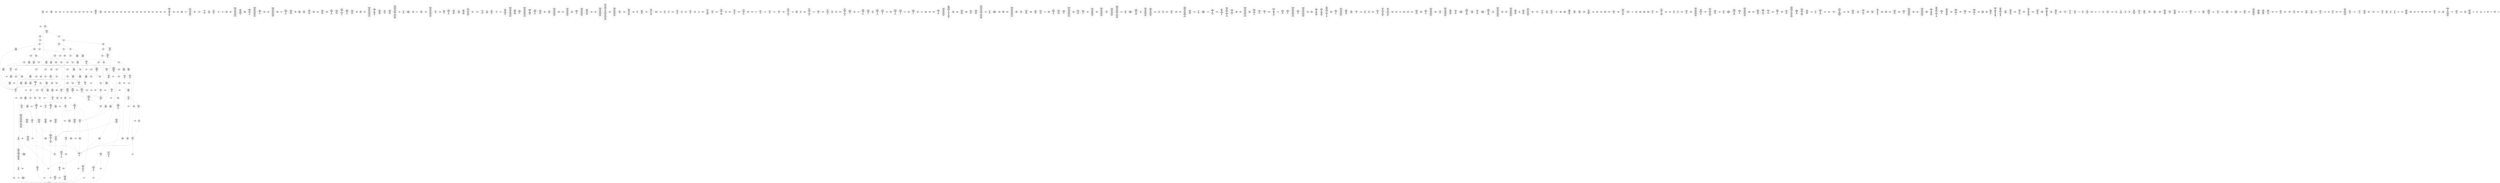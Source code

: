 /* Generated by GvGen v.1.0 (https://www.github.com/stricaud/gvgen) */

digraph G {
compound=true;
   node1 [label="[anywhere]"];
   node2 [label="# 0x0
PUSHX Data
PUSHX Data
MSTORE
CALLVALUE
ISZERO
PUSHX Data
JUMPI
"];
   node3 [label="# 0xc
PUSHX Data
REVERT
"];
   node4 [label="# 0x10
JUMPDEST
PUSHX LogicData
CALLDATASIZE
LT
PUSHX Data
JUMPI
"];
   node5 [label="# 0x1a
PUSHX Data
CALLDATALOAD
PUSHX BitData
SHR
PUSHX LogicData
GT
PUSHX Data
JUMPI
"];
   node6 [label="# 0x2b
PUSHX LogicData
GT
PUSHX Data
JUMPI
"];
   node7 [label="# 0x36
PUSHX LogicData
GT
PUSHX Data
JUMPI
"];
   node8 [label="# 0x41
PUSHX LogicData
EQ
PUSHX Data
JUMPI
"];
   node9 [label="# 0x4c
PUSHX LogicData
EQ
PUSHX Data
JUMPI
"];
   node10 [label="# 0x57
PUSHX LogicData
EQ
PUSHX Data
JUMPI
"];
   node11 [label="# 0x62
PUSHX LogicData
EQ
PUSHX Data
JUMPI
"];
   node12 [label="# 0x6d
PUSHX LogicData
EQ
PUSHX Data
JUMPI
"];
   node13 [label="# 0x78
PUSHX LogicData
EQ
PUSHX Data
JUMPI
"];
   node14 [label="# 0x83
PUSHX Data
REVERT
"];
   node15 [label="# 0x87
JUMPDEST
PUSHX LogicData
EQ
PUSHX Data
JUMPI
"];
   node16 [label="# 0x93
PUSHX LogicData
EQ
PUSHX Data
JUMPI
"];
   node17 [label="# 0x9e
PUSHX LogicData
EQ
PUSHX Data
JUMPI
"];
   node18 [label="# 0xa9
PUSHX LogicData
EQ
PUSHX Data
JUMPI
"];
   node19 [label="# 0xb4
PUSHX LogicData
EQ
PUSHX Data
JUMPI
"];
   node20 [label="# 0xbf
PUSHX LogicData
EQ
PUSHX Data
JUMPI
"];
   node21 [label="# 0xca
PUSHX Data
REVERT
"];
   node22 [label="# 0xce
JUMPDEST
PUSHX LogicData
GT
PUSHX Data
JUMPI
"];
   node23 [label="# 0xda
PUSHX LogicData
EQ
PUSHX Data
JUMPI
"];
   node24 [label="# 0xe5
PUSHX LogicData
EQ
PUSHX Data
JUMPI
"];
   node25 [label="# 0xf0
PUSHX LogicData
EQ
PUSHX Data
JUMPI
"];
   node26 [label="# 0xfb
PUSHX LogicData
EQ
PUSHX Data
JUMPI
"];
   node27 [label="# 0x106
PUSHX LogicData
EQ
PUSHX Data
JUMPI
"];
   node28 [label="# 0x111
PUSHX LogicData
EQ
PUSHX Data
JUMPI
"];
   node29 [label="# 0x11c
PUSHX Data
REVERT
"];
   node30 [label="# 0x120
JUMPDEST
PUSHX LogicData
EQ
PUSHX Data
JUMPI
"];
   node31 [label="# 0x12c
PUSHX LogicData
EQ
PUSHX Data
JUMPI
"];
   node32 [label="# 0x137
PUSHX LogicData
EQ
PUSHX Data
JUMPI
"];
   node33 [label="# 0x142
PUSHX LogicData
EQ
PUSHX Data
JUMPI
"];
   node34 [label="# 0x14d
PUSHX LogicData
EQ
PUSHX Data
JUMPI
"];
   node35 [label="# 0x158
PUSHX Data
REVERT
"];
   node36 [label="# 0x15c
JUMPDEST
PUSHX LogicData
GT
PUSHX Data
JUMPI
"];
   node37 [label="# 0x168
PUSHX LogicData
GT
PUSHX Data
JUMPI
"];
   node38 [label="# 0x173
PUSHX LogicData
EQ
PUSHX Data
JUMPI
"];
   node39 [label="# 0x17e
PUSHX LogicData
EQ
PUSHX Data
JUMPI
"];
   node40 [label="# 0x189
PUSHX LogicData
EQ
PUSHX Data
JUMPI
"];
   node41 [label="# 0x194
PUSHX LogicData
EQ
PUSHX Data
JUMPI
"];
   node42 [label="# 0x19f
PUSHX LogicData
EQ
PUSHX Data
JUMPI
"];
   node43 [label="# 0x1aa
PUSHX LogicData
EQ
PUSHX Data
JUMPI
"];
   node44 [label="# 0x1b5
PUSHX Data
REVERT
"];
   node45 [label="# 0x1b9
JUMPDEST
PUSHX LogicData
EQ
PUSHX Data
JUMPI
"];
   node46 [label="# 0x1c5
PUSHX LogicData
EQ
PUSHX Data
JUMPI
"];
   node47 [label="# 0x1d0
PUSHX LogicData
EQ
PUSHX Data
JUMPI
"];
   node48 [label="# 0x1db
PUSHX LogicData
EQ
PUSHX Data
JUMPI
"];
   node49 [label="# 0x1e6
PUSHX LogicData
EQ
PUSHX Data
JUMPI
"];
   node50 [label="# 0x1f1
PUSHX LogicData
EQ
PUSHX Data
JUMPI
"];
   node51 [label="# 0x1fc
PUSHX Data
REVERT
"];
   node52 [label="# 0x200
JUMPDEST
PUSHX LogicData
GT
PUSHX Data
JUMPI
"];
   node53 [label="# 0x20c
PUSHX LogicData
EQ
PUSHX Data
JUMPI
"];
   node54 [label="# 0x217
PUSHX LogicData
EQ
PUSHX Data
JUMPI
"];
   node55 [label="# 0x222
PUSHX LogicData
EQ
PUSHX Data
JUMPI
"];
   node56 [label="# 0x22d
PUSHX LogicData
EQ
PUSHX Data
JUMPI
"];
   node57 [label="# 0x238
PUSHX LogicData
EQ
PUSHX Data
JUMPI
"];
   node58 [label="# 0x243
PUSHX LogicData
EQ
PUSHX Data
JUMPI
"];
   node59 [label="# 0x24e
PUSHX Data
REVERT
"];
   node60 [label="# 0x252
JUMPDEST
PUSHX LogicData
EQ
PUSHX Data
JUMPI
"];
   node61 [label="# 0x25e
PUSHX LogicData
EQ
PUSHX Data
JUMPI
"];
   node62 [label="# 0x269
PUSHX LogicData
EQ
PUSHX Data
JUMPI
"];
   node63 [label="# 0x274
PUSHX LogicData
EQ
PUSHX Data
JUMPI
"];
   node64 [label="# 0x27f
PUSHX LogicData
EQ
PUSHX Data
JUMPI
"];
   node65 [label="# 0x28a
JUMPDEST
PUSHX Data
REVERT
"];
   node66 [label="# 0x28f
JUMPDEST
PUSHX Data
PUSHX Data
CALLDATASIZE
PUSHX Data
PUSHX Data
JUMP
"];
   node67 [label="# 0x29d
JUMPDEST
PUSHX Data
JUMP
"];
   node68 [label="# 0x2a2
JUMPDEST
PUSHX MemData
MLOAD
ISZERO
ISZERO
MSTORE
PUSHX ArithData
ADD
"];
   node69 [label="# 0x2ae
JUMPDEST
PUSHX MemData
MLOAD
SUB
RETURN
"];
   node70 [label="# 0x2b7
JUMPDEST
PUSHX StorData
SLOAD
PUSHX Data
PUSHX BitData
AND
JUMP
"];
   node71 [label="# 0x2c4
JUMPDEST
PUSHX Data
PUSHX Data
JUMP
"];
   node72 [label="# 0x2cc
JUMPDEST
PUSHX MemData
MLOAD
PUSHX Data
PUSHX Data
JUMP
"];
   node73 [label="# 0x2d9
JUMPDEST
PUSHX Data
PUSHX Data
CALLDATASIZE
PUSHX Data
PUSHX Data
JUMP
"];
   node74 [label="# 0x2e7
JUMPDEST
PUSHX Data
JUMP
"];
   node75 [label="# 0x2ec
JUMPDEST
PUSHX MemData
MLOAD
PUSHX ArithData
PUSHX BitData
PUSHX BitData
SHL
SUB
AND
MSTORE
PUSHX ArithData
ADD
PUSHX Data
JUMP
"];
   node76 [label="# 0x304
JUMPDEST
PUSHX Data
PUSHX Data
CALLDATASIZE
PUSHX Data
PUSHX Data
JUMP
"];
   node77 [label="# 0x312
JUMPDEST
PUSHX Data
JUMP
"];
   node78 [label="# 0x317
JUMPDEST
STOP
"];
   node79 [label="# 0x319
JUMPDEST
PUSHX Data
PUSHX Data
CALLDATASIZE
PUSHX Data
PUSHX Data
JUMP
"];
   node80 [label="# 0x327
JUMPDEST
PUSHX Data
JUMP
"];
   node81 [label="# 0x32c
JUMPDEST
PUSHX Data
PUSHX Data
CALLDATASIZE
PUSHX Data
PUSHX Data
JUMP
"];
   node82 [label="# 0x33a
JUMPDEST
PUSHX Data
JUMP
"];
   node83 [label="# 0x33f
JUMPDEST
PUSHX StorData
SLOAD
"];
   node84 [label="# 0x343
JUMPDEST
PUSHX MemData
MLOAD
MSTORE
PUSHX ArithData
ADD
PUSHX Data
JUMP
"];
   node85 [label="# 0x351
JUMPDEST
PUSHX StorData
SLOAD
PUSHX Data
PUSHX ArithData
PUSHX BitData
PUSHX BitData
SHL
SUB
AND
JUMP
"];
   node86 [label="# 0x364
JUMPDEST
PUSHX Data
PUSHX Data
CALLDATASIZE
PUSHX Data
PUSHX Data
JUMP
"];
   node87 [label="# 0x372
JUMPDEST
PUSHX Data
JUMP
"];
   node88 [label="# 0x377
JUMPDEST
PUSHX Data
PUSHX Data
CALLDATASIZE
PUSHX Data
PUSHX Data
JUMP
"];
   node89 [label="# 0x385
JUMPDEST
PUSHX Data
JUMP
"];
   node90 [label="# 0x38a
JUMPDEST
PUSHX StorData
SLOAD
PUSHX Data
PUSHX ArithData
PUSHX BitData
PUSHX BitData
SHL
SUB
AND
JUMP
"];
   node91 [label="# 0x39d
JUMPDEST
PUSHX Data
PUSHX Data
CALLDATASIZE
PUSHX Data
PUSHX Data
JUMP
"];
   node92 [label="# 0x3ab
JUMPDEST
PUSHX Data
JUMP
"];
   node93 [label="# 0x3b0
JUMPDEST
PUSHX Data
PUSHX Data
CALLDATASIZE
PUSHX Data
PUSHX Data
JUMP
"];
   node94 [label="# 0x3be
JUMPDEST
PUSHX Data
JUMP
"];
   node95 [label="# 0x3c3
JUMPDEST
PUSHX Data
PUSHX Data
JUMP
"];
   node96 [label="# 0x3cb
JUMPDEST
PUSHX Data
PUSHX Data
JUMP
"];
   node97 [label="# 0x3d3
JUMPDEST
PUSHX Data
PUSHX Data
CALLDATASIZE
PUSHX Data
PUSHX Data
JUMP
"];
   node98 [label="# 0x3e1
JUMPDEST
PUSHX Data
JUMP
"];
   node99 [label="# 0x3e6
JUMPDEST
PUSHX Data
PUSHX Data
CALLDATASIZE
PUSHX Data
PUSHX Data
JUMP
"];
   node100 [label="# 0x3f4
JUMPDEST
PUSHX Data
MSTORE
PUSHX Data
PUSHX Data
MSTORE
PUSHX Data
SHA3
SLOAD
PUSHX BitData
AND
JUMP
"];
   node101 [label="# 0x409
JUMPDEST
PUSHX MemData
MLOAD
PUSHX Data
PUSHX Data
JUMP
"];
   node102 [label="# 0x416
JUMPDEST
PUSHX Data
PUSHX Data
CALLDATASIZE
PUSHX Data
PUSHX Data
JUMP
"];
   node103 [label="# 0x424
JUMPDEST
PUSHX Data
JUMP
"];
   node104 [label="# 0x429
JUMPDEST
PUSHX Data
PUSHX Data
CALLDATASIZE
PUSHX Data
PUSHX Data
JUMP
"];
   node105 [label="# 0x437
JUMPDEST
PUSHX Data
JUMP
"];
   node106 [label="# 0x43c
JUMPDEST
PUSHX Data
PUSHX Data
CALLDATASIZE
PUSHX Data
PUSHX Data
JUMP
"];
   node107 [label="# 0x44a
JUMPDEST
PUSHX Data
JUMP
"];
   node108 [label="# 0x44f
JUMPDEST
PUSHX Data
PUSHX Data
CALLDATASIZE
PUSHX Data
PUSHX Data
JUMP
"];
   node109 [label="# 0x45d
JUMPDEST
PUSHX Data
JUMP
"];
   node110 [label="# 0x462
JUMPDEST
PUSHX Data
PUSHX Data
CALLDATASIZE
PUSHX Data
PUSHX Data
JUMP
"];
   node111 [label="# 0x470
JUMPDEST
PUSHX Data
JUMP
"];
   node112 [label="# 0x475
JUMPDEST
PUSHX Data
PUSHX Data
CALLDATASIZE
PUSHX Data
PUSHX Data
JUMP
"];
   node113 [label="# 0x483
JUMPDEST
PUSHX Data
JUMP
"];
   node114 [label="# 0x488
JUMPDEST
PUSHX Data
PUSHX Data
CALLDATASIZE
PUSHX Data
PUSHX Data
JUMP
"];
   node115 [label="# 0x496
JUMPDEST
PUSHX Data
JUMP
"];
   node116 [label="# 0x49b
JUMPDEST
PUSHX Data
PUSHX Data
JUMP
"];
   node117 [label="# 0x4a3
JUMPDEST
PUSHX Data
PUSHX Data
CALLDATASIZE
PUSHX Data
PUSHX Data
JUMP
"];
   node118 [label="# 0x4b1
JUMPDEST
PUSHX Data
JUMP
"];
   node119 [label="# 0x4b6
JUMPDEST
PUSHX StorData
SLOAD
PUSHX ArithData
PUSHX BitData
PUSHX BitData
SHL
SUB
AND
PUSHX Data
JUMP
"];
   node120 [label="# 0x4c7
JUMPDEST
PUSHX Data
PUSHX Data
CALLDATASIZE
PUSHX Data
PUSHX Data
JUMP
"];
   node121 [label="# 0x4d5
JUMPDEST
PUSHX Data
JUMP
"];
   node122 [label="# 0x4da
JUMPDEST
PUSHX Data
PUSHX Data
CALLDATASIZE
PUSHX Data
PUSHX Data
JUMP
"];
   node123 [label="# 0x4e8
JUMPDEST
PUSHX Data
JUMP
"];
   node124 [label="# 0x4ed
JUMPDEST
PUSHX Data
PUSHX Data
JUMP
"];
   node125 [label="# 0x4f5
JUMPDEST
PUSHX Data
PUSHX Data
CALLDATASIZE
PUSHX Data
PUSHX Data
JUMP
"];
   node126 [label="# 0x503
JUMPDEST
PUSHX Data
JUMP
"];
   node127 [label="# 0x508
JUMPDEST
PUSHX Data
PUSHX Data
CALLDATASIZE
PUSHX Data
PUSHX Data
JUMP
"];
   node128 [label="# 0x516
JUMPDEST
PUSHX Data
JUMP
"];
   node129 [label="# 0x51b
JUMPDEST
PUSHX Data
PUSHX StorData
SLOAD
JUMP
"];
   node130 [label="# 0x524
JUMPDEST
PUSHX StorData
SLOAD
PUSHX Data
PUSHX Data
DIV
PUSHX BitData
AND
JUMP
"];
   node131 [label="# 0x536
JUMPDEST
PUSHX StorData
SLOAD
PUSHX Data
PUSHX BitData
PUSHX BitData
SHL
DIV
PUSHX BitData
AND
JUMP
"];
   node132 [label="# 0x54a
JUMPDEST
PUSHX Data
PUSHX StorData
SLOAD
JUMP
"];
   node133 [label="# 0x553
JUMPDEST
PUSHX Data
PUSHX Data
CALLDATASIZE
PUSHX Data
PUSHX Data
JUMP
"];
   node134 [label="# 0x561
JUMPDEST
PUSHX Data
JUMP
"];
   node135 [label="# 0x566
JUMPDEST
PUSHX Data
PUSHX Data
CALLDATASIZE
PUSHX Data
PUSHX Data
JUMP
"];
   node136 [label="# 0x574
JUMPDEST
PUSHX Data
JUMP
"];
   node137 [label="# 0x579
JUMPDEST
PUSHX Data
PUSHX Data
CALLDATASIZE
PUSHX Data
PUSHX Data
JUMP
"];
   node138 [label="# 0x587
JUMPDEST
PUSHX Data
JUMP
"];
   node139 [label="# 0x58c
JUMPDEST
PUSHX Data
PUSHX Data
JUMP
"];
   node140 [label="# 0x594
JUMPDEST
PUSHX Data
PUSHX Data
CALLDATASIZE
PUSHX Data
PUSHX Data
JUMP
"];
   node141 [label="# 0x5a2
JUMPDEST
PUSHX Data
JUMP
"];
   node142 [label="# 0x5a7
JUMPDEST
PUSHX Data
PUSHX Data
CALLDATASIZE
PUSHX Data
PUSHX Data
JUMP
"];
   node143 [label="# 0x5b5
JUMPDEST
PUSHX ArithData
PUSHX BitData
PUSHX BitData
SHL
SUB
AND
PUSHX Data
MSTORE
PUSHX Data
PUSHX Data
MSTORE
PUSHX Data
SHA3
AND
MSTORE
MSTORE
SHA3
SLOAD
PUSHX BitData
AND
JUMP
"];
   node144 [label="# 0x5e3
JUMPDEST
PUSHX Data
PUSHX Data
CALLDATASIZE
PUSHX Data
PUSHX Data
JUMP
"];
   node145 [label="# 0x5f1
JUMPDEST
PUSHX Data
JUMP
"];
   node146 [label="# 0x5f6
JUMPDEST
PUSHX Data
PUSHX Data
JUMP
"];
   node147 [label="# 0x5fe
JUMPDEST
PUSHX Data
PUSHX Data
CALLDATASIZE
PUSHX Data
PUSHX Data
JUMP
"];
   node148 [label="# 0x60c
JUMPDEST
PUSHX Data
JUMP
"];
   node149 [label="# 0x611
JUMPDEST
PUSHX Data
PUSHX Data
PUSHX Data
JUMP
"];
   node150 [label="# 0x61c
JUMPDEST
JUMP
"];
   node151 [label="# 0x622
JUMPDEST
PUSHX Data
PUSHX StorData
SLOAD
PUSHX Data
PUSHX Data
JUMP
"];
   node152 [label="# 0x631
JUMPDEST
PUSHX ArithData
ADD
PUSHX ArithData
DIV
MUL
PUSHX ArithData
ADD
PUSHX MemData
MLOAD
ADD
PUSHX Data
MSTORE
MSTORE
PUSHX ArithData
ADD
SLOAD
PUSHX Data
PUSHX Data
JUMP
"];
   node153 [label="# 0x65d
JUMPDEST
ISZERO
PUSHX Data
JUMPI
"];
   node154 [label="# 0x664
PUSHX LogicData
LT
PUSHX Data
JUMPI
"];
   node155 [label="# 0x66c
PUSHX ArithData
SLOAD
DIV
MUL
MSTORE
PUSHX ArithData
ADD
PUSHX Data
JUMP
"];
   node156 [label="# 0x67f
JUMPDEST
ADD
PUSHX Data
MSTORE
PUSHX Data
PUSHX Data
SHA3
"];
   node157 [label="# 0x68d
JUMPDEST
SLOAD
MSTORE
PUSHX ArithData
ADD
PUSHX ArithData
ADD
GT
PUSHX Data
JUMPI
"];
   node158 [label="# 0x6a1
SUB
PUSHX BitData
AND
ADD
"];
   node159 [label="# 0x6aa
JUMPDEST
JUMP
"];
   node160 [label="# 0x6b4
JUMPDEST
PUSHX Data
PUSHX Data
PUSHX Data
JUMP
"];
   node161 [label="# 0x6bf
JUMPDEST
PUSHX Data
JUMPI
"];
   node162 [label="# 0x6c4
PUSHX MemData
MLOAD
PUSHX BitData
PUSHX BitData
SHL
MSTORE
PUSHX Data
PUSHX ArithData
ADD
MSTORE
PUSHX Data
PUSHX ArithData
ADD
MSTORE
PUSHX Data
PUSHX ArithData
ADD
MSTORE
PUSHX BitData
PUSHX BitData
SHL
PUSHX ArithData
ADD
MSTORE
PUSHX ArithData
ADD
"];
   node163 [label="# 0x71c
JUMPDEST
PUSHX MemData
MLOAD
SUB
REVERT
"];
   node164 [label="# 0x725
JUMPDEST
PUSHX Data
MSTORE
PUSHX Data
PUSHX Data
MSTORE
PUSHX Data
SHA3
SLOAD
PUSHX ArithData
PUSHX BitData
PUSHX BitData
SHL
SUB
AND
JUMP
"];
   node165 [label="# 0x741
JUMPDEST
PUSHX Data
PUSHX Data
PUSHX Data
JUMP
"];
   node166 [label="# 0x74c
JUMPDEST
PUSHX ArithData
PUSHX BitData
PUSHX BitData
SHL
SUB
AND
PUSHX ArithData
PUSHX BitData
PUSHX BitData
SHL
SUB
AND
EQ
ISZERO
PUSHX Data
JUMPI
"];
   node167 [label="# 0x769
PUSHX MemData
MLOAD
PUSHX BitData
PUSHX BitData
SHL
MSTORE
PUSHX Data
PUSHX ArithData
ADD
MSTORE
PUSHX Data
PUSHX ArithData
ADD
MSTORE
PUSHX Data
PUSHX ArithData
ADD
MSTORE
PUSHX BitData
PUSHX BitData
SHL
PUSHX ArithData
ADD
MSTORE
PUSHX ArithData
ADD
PUSHX Data
JUMP
"];
   node168 [label="# 0x7ba
JUMPDEST
CALLER
PUSHX ArithData
PUSHX BitData
PUSHX BitData
SHL
SUB
AND
EQ
PUSHX Data
JUMPI
"];
   node169 [label="# 0x7cc
PUSHX Data
CALLER
PUSHX Data
JUMP
"];
   node170 [label="# 0x7d6
JUMPDEST
PUSHX Data
JUMPI
"];
   node171 [label="# 0x7db
PUSHX MemData
MLOAD
PUSHX BitData
PUSHX BitData
SHL
MSTORE
PUSHX Data
PUSHX ArithData
ADD
MSTORE
PUSHX Data
PUSHX ArithData
ADD
MSTORE
PUSHX Data
PUSHX ArithData
ADD
MSTORE
PUSHX Data
PUSHX ArithData
ADD
MSTORE
PUSHX ArithData
ADD
PUSHX Data
JUMP
"];
   node172 [label="# 0x848
JUMPDEST
PUSHX Data
PUSHX Data
JUMP
"];
   node173 [label="# 0x852
JUMPDEST
JUMP
"];
   node174 [label="# 0x857
JUMPDEST
PUSHX StorData
SLOAD
PUSHX ArithData
PUSHX BitData
PUSHX BitData
SHL
SUB
AND
CALLER
EQ
PUSHX Data
JUMPI
"];
   node175 [label="# 0x86a
PUSHX MemData
MLOAD
PUSHX BitData
PUSHX BitData
SHL
MSTORE
PUSHX ArithData
ADD
PUSHX Data
PUSHX Data
JUMP
"];
   node176 [label="# 0x881
JUMPDEST
PUSHX Data
SSTORE
JUMP
"];
   node177 [label="# 0x886
JUMPDEST
PUSHX Data
PUSHX Data
PUSHX Data
PUSHX Data
JUMP
"];
   node178 [label="# 0x893
JUMPDEST
PUSHX MemData
MLOAD
PUSHX Data
PUSHX Data
JUMP
"];
   node179 [label="# 0x8a0
JUMPDEST
MSTORE
PUSHX MemData
MLOAD
SUB
PUSHX ArithData
ADD
SHA3
SLOAD
PUSHX BitData
AND
JUMP
"];
   node180 [label="# 0x8b9
JUMPDEST
PUSHX Data
CALLER
PUSHX Data
JUMP
"];
   node181 [label="# 0x8c3
JUMPDEST
PUSHX Data
JUMPI
"];
   node182 [label="# 0x8c8
PUSHX MemData
MLOAD
PUSHX BitData
PUSHX BitData
SHL
MSTORE
PUSHX ArithData
ADD
PUSHX Data
PUSHX Data
JUMP
"];
   node183 [label="# 0x8df
JUMPDEST
PUSHX Data
PUSHX Data
JUMP
"];
   node184 [label="# 0x8ea
JUMPDEST
PUSHX StorData
SLOAD
PUSHX ArithData
PUSHX BitData
PUSHX BitData
SHL
SUB
AND
CALLER
EQ
PUSHX Data
JUMPI
"];
   node185 [label="# 0x8fd
PUSHX MemData
MLOAD
PUSHX BitData
PUSHX BitData
SHL
MSTORE
PUSHX ArithData
ADD
PUSHX Data
PUSHX Data
JUMP
"];
   node186 [label="# 0x914
JUMPDEST
PUSHX StorData
SLOAD
PUSHX ArithData
PUSHX BitData
PUSHX BitData
SHL
SUB
NOT
AND
PUSHX ArithData
PUSHX BitData
PUSHX BitData
SHL
SUB
AND
OR
SSTORE
JUMP
"];
   node187 [label="# 0x936
JUMPDEST
PUSHX StorData
SLOAD
PUSHX ArithData
PUSHX BitData
PUSHX BitData
SHL
SUB
AND
CALLER
EQ
PUSHX Data
JUMPI
"];
   node188 [label="# 0x949
PUSHX MemData
MLOAD
PUSHX BitData
PUSHX BitData
SHL
MSTORE
PUSHX ArithData
ADD
PUSHX Data
PUSHX Data
JUMP
"];
   node189 [label="# 0x960
JUMPDEST
PUSHX Data
SSTORE
JUMP
"];
   node190 [label="# 0x965
JUMPDEST
PUSHX Data
PUSHX Data
PUSHX Data
JUMP
"];
   node191 [label="# 0x970
JUMPDEST
LT
PUSHX Data
JUMPI
"];
   node192 [label="# 0x977
PUSHX MemData
MLOAD
PUSHX BitData
PUSHX BitData
SHL
MSTORE
PUSHX Data
PUSHX ArithData
ADD
MSTORE
PUSHX Data
PUSHX ArithData
ADD
MSTORE
PUSHX Data
PUSHX ArithData
ADD
MSTORE
PUSHX BitData
PUSHX BitData
SHL
PUSHX ArithData
ADD
MSTORE
PUSHX ArithData
ADD
PUSHX Data
JUMP
"];
   node193 [label="# 0x9d2
JUMPDEST
PUSHX ArithData
PUSHX BitData
PUSHX BitData
SHL
SUB
AND
PUSHX Data
MSTORE
PUSHX Data
PUSHX Data
MSTORE
PUSHX Data
SHA3
MSTORE
MSTORE
SHA3
SLOAD
JUMP
"];
   node194 [label="# 0x9fb
JUMPDEST
PUSHX StorData
SLOAD
PUSHX ArithData
PUSHX BitData
PUSHX BitData
SHL
SUB
AND
CALLER
EQ
PUSHX Data
JUMPI
"];
   node195 [label="# 0xa0e
PUSHX MemData
MLOAD
PUSHX BitData
PUSHX BitData
SHL
MSTORE
PUSHX ArithData
ADD
PUSHX Data
PUSHX Data
JUMP
"];
   node196 [label="# 0xa25
JUMPDEST
PUSHX StorData
SLOAD
PUSHX BitData
NOT
AND
PUSHX BitData
AND
ISZERO
OR
SSTORE
JUMP
"];
   node197 [label="# 0xa39
JUMPDEST
PUSHX StorData
SLOAD
PUSHX Data
DIV
PUSHX BitData
AND
PUSHX Data
JUMPI
"];
   node198 [label="# 0xa49
PUSHX MemData
MLOAD
PUSHX BitData
PUSHX BitData
SHL
MSTORE
PUSHX ArithData
ADD
PUSHX Data
PUSHX Data
JUMP
"];
   node199 [label="# 0xa60
JUMPDEST
PUSHX StorData
SLOAD
PUSHX MemData
MLOAD
PUSHX BitData
PUSHX BitData
SHL
MSTORE
CALLER
PUSHX ArithData
ADD
MSTORE
PUSHX Data
PUSHX ArithData
ADD
MSTORE
PUSHX ArithData
ADD
MSTORE
PUSHX ArithData
PUSHX BitData
PUSHX BitData
SHL
SUB
AND
PUSHX Data
PUSHX ArithData
ADD
PUSHX Data
PUSHX MemData
MLOAD
SUB
PUSHX Data
EXTCODESIZE
ISZERO
ISZERO
PUSHX Data
JUMPI
"];
   node200 [label="# 0xaaf
PUSHX Data
REVERT
"];
   node201 [label="# 0xab3
JUMPDEST
GAS
CALL
ISZERO
ISZERO
PUSHX Data
JUMPI
"];
   node202 [label="# 0xabe
RETURNDATASIZE
PUSHX Data
RETURNDATACOPY
RETURNDATASIZE
PUSHX Data
REVERT
"];
   node203 [label="# 0xac7
JUMPDEST
PUSHX StorData
SLOAD
PUSHX MemData
MLOAD
PUSHX BitData
PUSHX BitData
SHL
MSTORE
CALLER
PUSHX ArithData
ADD
MSTORE
PUSHX ArithData
PUSHX BitData
PUSHX BitData
SHL
SUB
AND
PUSHX Data
PUSHX ArithData
ADD
PUSHX Data
PUSHX MemData
MLOAD
SUB
PUSHX Data
EXTCODESIZE
ISZERO
ISZERO
PUSHX Data
JUMPI
"];
   node204 [label="# 0xb0c
PUSHX Data
REVERT
"];
   node205 [label="# 0xb10
JUMPDEST
GAS
CALL
ISZERO
ISZERO
PUSHX Data
JUMPI
"];
   node206 [label="# 0xb1b
RETURNDATASIZE
PUSHX Data
RETURNDATACOPY
RETURNDATASIZE
PUSHX Data
REVERT
"];
   node207 [label="# 0xb24
JUMPDEST
JUMP
"];
   node208 [label="# 0xb2a
JUMPDEST
PUSHX Data
PUSHX MemData
MLOAD
PUSHX ArithData
ADD
PUSHX Data
MSTORE
PUSHX Data
MSTORE
PUSHX Data
JUMP
"];
   node209 [label="# 0xb45
JUMPDEST
PUSHX StorData
SLOAD
PUSHX Data
DIV
PUSHX BitData
AND
PUSHX Data
JUMPI
"];
   node210 [label="# 0xb55
PUSHX MemData
MLOAD
PUSHX BitData
PUSHX BitData
SHL
MSTORE
PUSHX ArithData
ADD
PUSHX Data
PUSHX Data
JUMP
"];
   node211 [label="# 0xb6c
JUMPDEST
PUSHX StorData
SLOAD
PUSHX StorData
SLOAD
PUSHX MemData
MLOAD
PUSHX BitData
PUSHX BitData
SHL
MSTORE
CALLER
PUSHX ArithData
ADD
MSTORE
PUSHX ArithData
ADD
MSTORE
PUSHX ArithData
PUSHX BitData
PUSHX BitData
SHL
SUB
AND
PUSHX Data
PUSHX ArithData
ADD
PUSHX Data
PUSHX MemData
MLOAD
SUB
PUSHX Data
EXTCODESIZE
ISZERO
ISZERO
PUSHX Data
JUMPI
"];
   node212 [label="# 0xbb8
PUSHX Data
REVERT
"];
   node213 [label="# 0xbbc
JUMPDEST
GAS
CALL
ISZERO
ISZERO
PUSHX Data
JUMPI
"];
   node214 [label="# 0xbc7
RETURNDATASIZE
PUSHX Data
RETURNDATACOPY
RETURNDATASIZE
PUSHX Data
REVERT
"];
   node215 [label="# 0xbd0
JUMPDEST
PUSHX Data
PUSHX Data
JUMP
"];
   node216 [label="# 0xbde
JUMPDEST
JUMP
"];
   node217 [label="# 0xbe2
JUMPDEST
PUSHX Data
PUSHX Data
PUSHX StorData
SLOAD
JUMP
"];
   node218 [label="# 0xbed
JUMPDEST
LT
PUSHX Data
JUMPI
"];
   node219 [label="# 0xbf4
PUSHX MemData
MLOAD
PUSHX BitData
PUSHX BitData
SHL
MSTORE
PUSHX Data
PUSHX ArithData
ADD
MSTORE
PUSHX Data
PUSHX ArithData
ADD
MSTORE
PUSHX Data
PUSHX ArithData
ADD
MSTORE
PUSHX BitData
PUSHX BitData
SHL
PUSHX ArithData
ADD
MSTORE
PUSHX ArithData
ADD
PUSHX Data
JUMP
"];
   node220 [label="# 0xc50
JUMPDEST
PUSHX StorData
SLOAD
LT
PUSHX Data
JUMPI
"];
   node221 [label="# 0xc5c
PUSHX Data
PUSHX Data
JUMP
"];
   node222 [label="# 0xc63
JUMPDEST
PUSHX Data
MSTORE
PUSHX Data
PUSHX Data
SHA3
ADD
SLOAD
JUMP
"];
   node223 [label="# 0xc75
JUMPDEST
PUSHX StorData
SLOAD
PUSHX ArithData
PUSHX BitData
PUSHX BitData
SHL
SUB
AND
CALLER
EQ
PUSHX Data
JUMPI
"];
   node224 [label="# 0xc88
PUSHX MemData
MLOAD
PUSHX BitData
PUSHX BitData
SHL
MSTORE
PUSHX ArithData
ADD
PUSHX Data
PUSHX Data
JUMP
"];
   node225 [label="# 0xc9f
JUMPDEST
MLOAD
PUSHX Data
PUSHX Data
PUSHX ArithData
ADD
PUSHX Data
JUMP
"];
   node226 [label="# 0xcb2
JUMPDEST
PUSHX Data
MSTORE
PUSHX Data
PUSHX Data
MSTORE
PUSHX Data
SHA3
SLOAD
PUSHX Data
PUSHX Data
PUSHX Data
JUMP
"];
   node227 [label="# 0xccf
JUMPDEST
PUSHX ArithData
ADD
PUSHX ArithData
DIV
MUL
PUSHX ArithData
ADD
PUSHX MemData
MLOAD
ADD
PUSHX Data
MSTORE
MSTORE
PUSHX ArithData
ADD
SLOAD
PUSHX Data
PUSHX Data
JUMP
"];
   node228 [label="# 0xcfb
JUMPDEST
ISZERO
PUSHX Data
JUMPI
"];
   node229 [label="# 0xd02
PUSHX LogicData
LT
PUSHX Data
JUMPI
"];
   node230 [label="# 0xd0a
PUSHX ArithData
SLOAD
DIV
MUL
MSTORE
PUSHX ArithData
ADD
PUSHX Data
JUMP
"];
   node231 [label="# 0xd1d
JUMPDEST
ADD
PUSHX Data
MSTORE
PUSHX Data
PUSHX Data
SHA3
"];
   node232 [label="# 0xd2b
JUMPDEST
SLOAD
MSTORE
PUSHX ArithData
ADD
PUSHX ArithData
ADD
GT
PUSHX Data
JUMPI
"];
   node233 [label="# 0xd3f
SUB
PUSHX BitData
AND
ADD
"];
   node234 [label="# 0xd48
JUMPDEST
JUMP
"];
   node235 [label="# 0xd54
JUMPDEST
PUSHX Data
MSTORE
PUSHX Data
PUSHX Data
MSTORE
PUSHX Data
SHA3
SLOAD
PUSHX ArithData
PUSHX BitData
PUSHX BitData
SHL
SUB
AND
PUSHX Data
JUMPI
"];
   node236 [label="# 0xd72
PUSHX MemData
MLOAD
PUSHX BitData
PUSHX BitData
SHL
MSTORE
PUSHX Data
PUSHX ArithData
ADD
MSTORE
PUSHX Data
PUSHX ArithData
ADD
MSTORE
PUSHX Data
PUSHX ArithData
ADD
MSTORE
PUSHX BitData
PUSHX BitData
SHL
PUSHX ArithData
ADD
MSTORE
PUSHX ArithData
ADD
PUSHX Data
JUMP
"];
   node237 [label="# 0xdcb
JUMPDEST
PUSHX Data
MSTORE
PUSHX Data
PUSHX Data
MSTORE
PUSHX Data
SHA3
SLOAD
PUSHX Data
PUSHX Data
PUSHX Data
JUMP
"];
   node238 [label="# 0xde8
JUMPDEST
PUSHX Data
PUSHX ArithData
PUSHX BitData
PUSHX BitData
SHL
SUB
AND
PUSHX Data
JUMPI
"];
   node239 [label="# 0xdf9
PUSHX MemData
MLOAD
PUSHX BitData
PUSHX BitData
SHL
MSTORE
PUSHX Data
PUSHX ArithData
ADD
MSTORE
PUSHX Data
PUSHX ArithData
ADD
MSTORE
PUSHX Data
PUSHX ArithData
ADD
MSTORE
PUSHX BitData
PUSHX BitData
SHL
PUSHX ArithData
ADD
MSTORE
PUSHX ArithData
ADD
PUSHX Data
JUMP
"];
   node240 [label="# 0xe53
JUMPDEST
PUSHX ArithData
PUSHX BitData
PUSHX BitData
SHL
SUB
AND
PUSHX Data
MSTORE
PUSHX Data
PUSHX Data
MSTORE
PUSHX Data
SHA3
SLOAD
JUMP
"];
   node241 [label="# 0xe6f
JUMPDEST
PUSHX StorData
SLOAD
PUSHX ArithData
PUSHX BitData
PUSHX BitData
SHL
SUB
AND
CALLER
EQ
PUSHX Data
JUMPI
"];
   node242 [label="# 0xe82
PUSHX MemData
MLOAD
PUSHX BitData
PUSHX BitData
SHL
MSTORE
PUSHX ArithData
ADD
PUSHX Data
PUSHX Data
JUMP
"];
   node243 [label="# 0xe99
JUMPDEST
PUSHX Data
PUSHX Data
PUSHX Data
JUMP
"];
   node244 [label="# 0xea3
JUMPDEST
JUMP
"];
   node245 [label="# 0xea5
JUMPDEST
PUSHX StorData
SLOAD
PUSHX ArithData
PUSHX BitData
PUSHX BitData
SHL
SUB
AND
CALLER
EQ
PUSHX Data
JUMPI
"];
   node246 [label="# 0xeb8
PUSHX MemData
MLOAD
PUSHX BitData
PUSHX BitData
SHL
MSTORE
PUSHX ArithData
ADD
PUSHX Data
PUSHX Data
JUMP
"];
   node247 [label="# 0xecf
JUMPDEST
PUSHX Data
SSTORE
JUMP
"];
   node248 [label="# 0xed4
JUMPDEST
PUSHX StorData
SLOAD
PUSHX BitData
AND
PUSHX Data
JUMPI
"];
   node249 [label="# 0xedf
PUSHX MemData
MLOAD
PUSHX BitData
PUSHX BitData
SHL
MSTORE
PUSHX Data
PUSHX ArithData
ADD
MSTORE
PUSHX Data
PUSHX ArithData
ADD
MSTORE
PUSHX Data
PUSHX ArithData
ADD
MSTORE
PUSHX ArithData
ADD
PUSHX Data
JUMP
"];
   node250 [label="# 0xf26
JUMPDEST
PUSHX Data
PUSHX Data
JUMP
"];
   node251 [label="# 0xf2f
JUMPDEST
PUSHX Data
JUMPI
"];
   node252 [label="# 0xf34
PUSHX MemData
MLOAD
PUSHX BitData
PUSHX BitData
SHL
MSTORE
PUSHX Data
PUSHX ArithData
ADD
MSTORE
PUSHX Data
PUSHX ArithData
ADD
MSTORE
PUSHX Data
PUSHX ArithData
ADD
MSTORE
PUSHX ArithData
ADD
PUSHX Data
JUMP
"];
   node253 [label="# 0xf7b
JUMPDEST
CALLER
PUSHX Data
PUSHX Data
JUMP
"];
   node254 [label="# 0xf85
JUMPDEST
PUSHX ArithData
PUSHX BitData
PUSHX BitData
SHL
SUB
AND
EQ
PUSHX Data
JUMPI
"];
   node255 [label="# 0xf94
PUSHX MemData
MLOAD
PUSHX BitData
PUSHX BitData
SHL
MSTORE
PUSHX Data
PUSHX ArithData
ADD
MSTORE
PUSHX Data
PUSHX ArithData
ADD
MSTORE
PUSHX Data
PUSHX ArithData
ADD
MSTORE
PUSHX ArithData
ADD
PUSHX Data
JUMP
"];
   node256 [label="# 0xfdb
JUMPDEST
PUSHX Data
MSTORE
PUSHX Data
PUSHX Data
MSTORE
PUSHX Data
SHA3
SLOAD
PUSHX BitData
AND
PUSHX LogicData
GT
ISZERO
PUSHX Data
JUMPI
"];
   node257 [label="# 0xff7
PUSHX Data
PUSHX Data
JUMP
"];
   node258 [label="# 0xffe
JUMPDEST
EQ
PUSHX Data
JUMPI
"];
   node259 [label="# 0x1004
PUSHX MemData
MLOAD
PUSHX BitData
PUSHX BitData
SHL
MSTORE
PUSHX Data
PUSHX ArithData
ADD
MSTORE
PUSHX Data
PUSHX ArithData
ADD
MSTORE
PUSHX BitData
PUSHX BitData
SHL
PUSHX ArithData
ADD
MSTORE
PUSHX ArithData
ADD
PUSHX Data
JUMP
"];
   node260 [label="# 0x1040
JUMPDEST
PUSHX Data
MLOAD
PUSHX ArithData
ADD
MSTORE
ADD
MSTORE
PUSHX Data
PUSHX ArithData
ADD
PUSHX MemData
MLOAD
PUSHX ArithData
SUB
SUB
MSTORE
PUSHX Data
MSTORE
MLOAD
PUSHX ArithData
ADD
SHA3
PUSHX Data
PUSHX ArithData
MUL
PUSHX ArithData
ADD
PUSHX MemData
MLOAD
ADD
PUSHX Data
MSTORE
MSTORE
PUSHX ArithData
ADD
PUSHX ArithData
MUL
CALLDATACOPY
PUSHX Data
ADD
MSTORE
PUSHX StorData
SLOAD
PUSHX Data
JUMP
"];
   node261 [label="# 0x10b0
JUMPDEST
PUSHX Data
JUMPI
"];
   node262 [label="# 0x10b5
PUSHX MemData
MLOAD
PUSHX BitData
PUSHX BitData
SHL
MSTORE
PUSHX Data
PUSHX ArithData
ADD
MSTORE
PUSHX Data
PUSHX ArithData
ADD
MSTORE
PUSHX BitData
PUSHX BitData
SHL
PUSHX ArithData
ADD
MSTORE
PUSHX ArithData
ADD
PUSHX Data
JUMP
"];
   node263 [label="# 0x10f5
JUMPDEST
PUSHX LogicData
GT
ISZERO
PUSHX Data
JUMPI
"];
   node264 [label="# 0x1100
PUSHX Data
PUSHX Data
JUMP
"];
   node265 [label="# 0x1107
JUMPDEST
PUSHX Data
MSTORE
PUSHX Data
PUSHX Data
MSTORE
PUSHX Data
SHA3
SLOAD
PUSHX BitData
NOT
AND
PUSHX Data
PUSHX LogicData
GT
ISZERO
PUSHX Data
JUMPI
"];
   node266 [label="# 0x1128
PUSHX Data
PUSHX Data
JUMP
"];
   node267 [label="# 0x112f
JUMPDEST
MUL
OR
SSTORE
JUMP
"];
   node268 [label="# 0x113b
JUMPDEST
PUSHX Data
PUSHX Data
PUSHX Data
MLOAD
PUSHX LogicData
GT
ISZERO
PUSHX Data
JUMPI
"];
   node269 [label="# 0x1157
PUSHX Data
PUSHX Data
JUMP
"];
   node270 [label="# 0x115e
JUMPDEST
PUSHX MemData
MLOAD
MSTORE
PUSHX ArithData
ADD
PUSHX BitData
NOT
AND
PUSHX ArithData
ADD
ADD
PUSHX Data
MSTORE
ISZERO
PUSHX Data
JUMPI
"];
   node271 [label="# 0x117c
PUSHX ArithData
ADD
CALLDATASIZE
CALLDATACOPY
ADD
"];
   node272 [label="# 0x1188
JUMPDEST
PUSHX Data
"];
   node273 [label="# 0x118e
JUMPDEST
MLOAD
LT
ISZERO
PUSHX Data
JUMPI
"];
   node274 [label="# 0x1198
PUSHX Data
MLOAD
LT
PUSHX Data
JUMPI
"];
   node275 [label="# 0x11a4
PUSHX Data
PUSHX Data
JUMP
"];
   node276 [label="# 0x11ab
JUMPDEST
ADD
PUSHX ArithData
ADD
MLOAD
PUSHX BitData
SHR
LT
ISZERO
PUSHX Data
JUMPI
"];
   node277 [label="# 0x11bc
PUSHX Data
MLOAD
LT
PUSHX Data
JUMPI
"];
   node278 [label="# 0x11c9
PUSHX Data
PUSHX Data
JUMP
"];
   node279 [label="# 0x11d0
JUMPDEST
ADD
PUSHX ArithData
ADD
MLOAD
PUSHX BitData
SHR
GT
ISZERO
"];
   node280 [label="# 0x11db
JUMPDEST
ISZERO
PUSHX Data
JUMPI
"];
   node281 [label="# 0x11e1
MLOAD
LT
PUSHX Data
JUMPI
"];
   node282 [label="# 0x11eb
PUSHX Data
PUSHX Data
JUMP
"];
   node283 [label="# 0x11f2
JUMPDEST
PUSHX ArithData
ADD
ADD
MLOAD
PUSHX BitData
SHR
PUSHX BitData
SHL
PUSHX BitData
SHR
PUSHX Data
PUSHX Data
PUSHX Data
JUMP
"];
   node284 [label="# 0x120c
JUMPDEST
PUSHX BitData
SHL
MLOAD
LT
PUSHX Data
JUMPI
"];
   node285 [label="# 0x121a
PUSHX Data
PUSHX Data
JUMP
"];
   node286 [label="# 0x1221
JUMPDEST
PUSHX ArithData
ADD
ADD
PUSHX ArithData
PUSHX BitData
PUSHX BitData
SHL
SUB
NOT
AND
PUSHX BitData
BYTE
MSTORE8
PUSHX Data
JUMP
"];
   node287 [label="# 0x123d
JUMPDEST
MLOAD
LT
PUSHX Data
JUMPI
"];
   node288 [label="# 0x1248
PUSHX Data
PUSHX Data
JUMP
"];
   node289 [label="# 0x124f
JUMPDEST
PUSHX ArithData
ADD
ADD
MLOAD
PUSHX BitData
SHR
PUSHX BitData
SHL
MLOAD
LT
PUSHX Data
JUMPI
"];
   node290 [label="# 0x1265
PUSHX Data
PUSHX Data
JUMP
"];
   node291 [label="# 0x126c
JUMPDEST
PUSHX ArithData
ADD
ADD
PUSHX ArithData
PUSHX BitData
PUSHX BitData
SHL
SUB
NOT
AND
PUSHX BitData
BYTE
MSTORE8
"];
   node292 [label="# 0x1284
JUMPDEST
PUSHX Data
PUSHX Data
JUMP
"];
   node293 [label="# 0x128e
JUMPDEST
PUSHX Data
JUMP
"];
   node294 [label="# 0x1296
JUMPDEST
JUMP
"];
   node295 [label="# 0x129e
JUMPDEST
PUSHX Data
PUSHX StorData
SLOAD
PUSHX Data
PUSHX Data
JUMP
"];
   node296 [label="# 0x12ad
JUMPDEST
PUSHX Data
PUSHX LogicData
MLOAD
LT
ISZERO
PUSHX Data
JUMPI
"];
   node297 [label="# 0x12be
PUSHX Data
JUMP
"];
   node298 [label="# 0x12c6
JUMPDEST
PUSHX LogicData
MLOAD
GT
ISZERO
PUSHX Data
JUMPI
"];
   node299 [label="# 0x12d1
PUSHX Data
JUMP
"];
   node300 [label="# 0x12d9
JUMPDEST
PUSHX LogicData
MLOAD
LT
PUSHX Data
JUMPI
"];
   node301 [label="# 0x12e5
PUSHX Data
PUSHX Data
JUMP
"];
   node302 [label="# 0x12ec
JUMPDEST
PUSHX ArithData
ADD
ADD
MLOAD
PUSHX ArithData
PUSHX BitData
PUSHX BitData
SHL
SUB
NOT
AND
PUSHX BitData
PUSHX BitData
SHL
EQ
ISZERO
PUSHX Data
JUMPI
"];
   node303 [label="# 0x1308
PUSHX Data
JUMP
"];
   node304 [label="# 0x1310
JUMPDEST
PUSHX Data
MLOAD
PUSHX Data
PUSHX Data
JUMP
"];
   node305 [label="# 0x131f
JUMPDEST
MLOAD
LT
PUSHX Data
JUMPI
"];
   node306 [label="# 0x1328
PUSHX Data
PUSHX Data
JUMP
"];
   node307 [label="# 0x132f
JUMPDEST
PUSHX ArithData
ADD
ADD
MLOAD
PUSHX ArithData
PUSHX BitData
PUSHX BitData
SHL
SUB
NOT
AND
PUSHX BitData
PUSHX BitData
SHL
EQ
ISZERO
PUSHX Data
JUMPI
"];
   node308 [label="# 0x134b
PUSHX Data
JUMP
"];
   node309 [label="# 0x1353
JUMPDEST
PUSHX Data
PUSHX LogicData
MLOAD
LT
PUSHX Data
JUMPI
"];
   node310 [label="# 0x1361
PUSHX Data
PUSHX Data
JUMP
"];
   node311 [label="# 0x1368
JUMPDEST
ADD
PUSHX ArithData
ADD
MLOAD
PUSHX ArithData
PUSHX BitData
PUSHX BitData
SHL
SUB
NOT
AND
PUSHX Data
"];
   node312 [label="# 0x137c
JUMPDEST
MLOAD
LT
ISZERO
PUSHX Data
JUMPI
"];
   node313 [label="# 0x1386
PUSHX Data
MLOAD
LT
PUSHX Data
JUMPI
"];
   node314 [label="# 0x1392
PUSHX Data
PUSHX Data
JUMP
"];
   node315 [label="# 0x1399
JUMPDEST
ADD
PUSHX ArithData
ADD
MLOAD
PUSHX ArithData
PUSHX BitData
PUSHX BitData
SHL
SUB
NOT
AND
PUSHX BitData
PUSHX BitData
SHL
EQ
ISZERO
PUSHX Data
JUMPI
"];
   node316 [label="# 0x13b8
PUSHX BitData
PUSHX BitData
SHL
PUSHX ArithData
PUSHX BitData
PUSHX BitData
SHL
SUB
NOT
AND
EQ
"];
   node317 [label="# 0x13ca
JUMPDEST
ISZERO
PUSHX Data
JUMPI
"];
   node318 [label="# 0x13d0
PUSHX Data
JUMP
"];
   node319 [label="# 0x13db
JUMPDEST
PUSHX BitData
PUSHX BitData
SHL
PUSHX ArithData
PUSHX BitData
PUSHX BitData
SHL
SUB
NOT
AND
LT
ISZERO
PUSHX Data
JUMPI
"];
   node320 [label="# 0x13f4
PUSHX BitData
PUSHX BitData
SHL
PUSHX ArithData
PUSHX BitData
PUSHX BitData
SHL
SUB
NOT
AND
GT
ISZERO
"];
   node321 [label="# 0x1407
JUMPDEST
ISZERO
ISZERO
PUSHX Data
JUMPI
"];
   node322 [label="# 0x140f
PUSHX BitData
PUSHX BitData
SHL
PUSHX ArithData
PUSHX BitData
PUSHX BitData
SHL
SUB
NOT
AND
LT
ISZERO
PUSHX Data
JUMPI
"];
   node323 [label="# 0x1428
PUSHX BitData
PUSHX BitData
SHL
PUSHX ArithData
PUSHX BitData
PUSHX BitData
SHL
SUB
NOT
AND
GT
ISZERO
"];
   node324 [label="# 0x143b
JUMPDEST
ISZERO
"];
   node325 [label="# 0x143d
JUMPDEST
ISZERO
PUSHX Data
JUMPI
"];
   node326 [label="# 0x1444
PUSHX BitData
PUSHX BitData
SHL
PUSHX ArithData
PUSHX BitData
PUSHX BitData
SHL
SUB
NOT
AND
LT
ISZERO
PUSHX Data
JUMPI
"];
   node327 [label="# 0x145d
PUSHX BitData
PUSHX BitData
SHL
PUSHX ArithData
PUSHX BitData
PUSHX BitData
SHL
SUB
NOT
AND
GT
ISZERO
"];
   node328 [label="# 0x1470
JUMPDEST
ISZERO
"];
   node329 [label="# 0x1472
JUMPDEST
ISZERO
PUSHX Data
JUMPI
"];
   node330 [label="# 0x1479
PUSHX BitData
PUSHX BitData
SHL
PUSHX ArithData
PUSHX BitData
PUSHX BitData
SHL
SUB
NOT
AND
EQ
ISZERO
"];
   node331 [label="# 0x148c
JUMPDEST
ISZERO
PUSHX Data
JUMPI
"];
   node332 [label="# 0x1492
PUSHX Data
JUMP
"];
   node333 [label="# 0x149d
JUMPDEST
PUSHX Data
PUSHX Data
JUMP
"];
   node334 [label="# 0x14a9
JUMPDEST
PUSHX Data
JUMP
"];
   node335 [label="# 0x14b1
JUMPDEST
PUSHX Data
JUMP
"];
   node336 [label="# 0x14bc
JUMPDEST
PUSHX ArithData
PUSHX BitData
PUSHX BitData
SHL
SUB
AND
CALLER
EQ
ISZERO
PUSHX Data
JUMPI
"];
   node337 [label="# 0x14ce
PUSHX MemData
MLOAD
PUSHX BitData
PUSHX BitData
SHL
MSTORE
PUSHX Data
PUSHX ArithData
ADD
MSTORE
PUSHX Data
PUSHX ArithData
ADD
MSTORE
PUSHX Data
PUSHX ArithData
ADD
MSTORE
PUSHX ArithData
ADD
PUSHX Data
JUMP
"];
   node338 [label="# 0x1515
JUMPDEST
CALLER
PUSHX Data
MSTORE
PUSHX Data
PUSHX ArithData
MSTORE
PUSHX MemData
SHA3
PUSHX ArithData
PUSHX BitData
PUSHX BitData
SHL
SUB
AND
MSTORE
MSTORE
SHA3
SLOAD
PUSHX BitData
NOT
AND
ISZERO
ISZERO
OR
SSTORE
MLOAD
MSTORE
PUSHX Data
ADD
PUSHX MemData
MLOAD
SUB
LOGX
JUMP
"];
   node339 [label="# 0x1581
JUMPDEST
PUSHX Data
CALLER
PUSHX Data
JUMP
"];
   node340 [label="# 0x158b
JUMPDEST
PUSHX Data
JUMPI
"];
   node341 [label="# 0x1590
PUSHX MemData
MLOAD
PUSHX BitData
PUSHX BitData
SHL
MSTORE
PUSHX ArithData
ADD
PUSHX Data
PUSHX Data
JUMP
"];
   node342 [label="# 0x15a7
JUMPDEST
PUSHX Data
PUSHX Data
JUMP
"];
   node343 [label="# 0x15b3
JUMPDEST
PUSHX StorData
SLOAD
PUSHX Data
DIV
PUSHX BitData
AND
PUSHX Data
JUMPI
"];
   node344 [label="# 0x15c3
PUSHX MemData
MLOAD
PUSHX BitData
PUSHX BitData
SHL
MSTORE
PUSHX ArithData
ADD
PUSHX Data
PUSHX Data
JUMP
"];
   node345 [label="# 0x15da
JUMPDEST
PUSHX StorData
SLOAD
PUSHX StorData
SLOAD
PUSHX MemData
MLOAD
PUSHX BitData
PUSHX BitData
SHL
MSTORE
CALLER
PUSHX ArithData
ADD
MSTORE
PUSHX ArithData
ADD
MSTORE
PUSHX ArithData
PUSHX BitData
PUSHX BitData
SHL
SUB
AND
PUSHX Data
PUSHX ArithData
ADD
PUSHX Data
PUSHX MemData
MLOAD
SUB
PUSHX Data
EXTCODESIZE
ISZERO
ISZERO
PUSHX Data
JUMPI
"];
   node346 [label="# 0x1626
PUSHX Data
REVERT
"];
   node347 [label="# 0x162a
JUMPDEST
GAS
CALL
ISZERO
ISZERO
PUSHX Data
JUMPI
"];
   node348 [label="# 0x1635
RETURNDATASIZE
PUSHX Data
RETURNDATACOPY
RETURNDATASIZE
PUSHX Data
REVERT
"];
   node349 [label="# 0x163e
JUMPDEST
PUSHX Data
PUSHX Data
JUMP
"];
   node350 [label="# 0x164c
JUMPDEST
PUSHX Data
PUSHX Data
PUSHX Data
JUMP
"];
   node351 [label="# 0x1657
JUMPDEST
PUSHX Data
JUMPI
"];
   node352 [label="# 0x165c
PUSHX MemData
MLOAD
PUSHX BitData
PUSHX BitData
SHL
MSTORE
PUSHX Data
PUSHX ArithData
ADD
MSTORE
PUSHX Data
PUSHX ArithData
ADD
MSTORE
PUSHX Data
PUSHX ArithData
ADD
MSTORE
PUSHX BitData
PUSHX BitData
SHL
PUSHX ArithData
ADD
MSTORE
PUSHX ArithData
ADD
PUSHX Data
JUMP
"];
   node353 [label="# 0x16bb
JUMPDEST
PUSHX Data
PUSHX Data
PUSHX Data
JUMP
"];
   node354 [label="# 0x16c5
JUMPDEST
PUSHX LogicData
MLOAD
GT
PUSHX Data
JUMPI
"];
   node355 [label="# 0x16d1
PUSHX MemData
MLOAD
PUSHX ArithData
ADD
PUSHX Data
MSTORE
PUSHX Data
MSTORE
PUSHX Data
JUMP
"];
   node356 [label="# 0x16e5
JUMPDEST
PUSHX Data
PUSHX Data
JUMP
"];
   node357 [label="# 0x16ef
JUMPDEST
PUSHX MemData
MLOAD
PUSHX ArithData
ADD
PUSHX Data
PUSHX Data
JUMP
"];
   node358 [label="# 0x1700
JUMPDEST
PUSHX MemData
MLOAD
PUSHX ArithData
SUB
SUB
MSTORE
PUSHX Data
MSTORE
"];
   node359 [label="# 0x1710
JUMPDEST
JUMP
"];
   node360 [label="# 0x1717
JUMPDEST
PUSHX StorData
SLOAD
PUSHX ArithData
PUSHX BitData
PUSHX BitData
SHL
SUB
AND
CALLER
EQ
PUSHX Data
JUMPI
"];
   node361 [label="# 0x172a
PUSHX MemData
MLOAD
PUSHX BitData
PUSHX BitData
SHL
MSTORE
PUSHX ArithData
ADD
PUSHX Data
PUSHX Data
JUMP
"];
   node362 [label="# 0x1741
JUMPDEST
PUSHX StorData
SLOAD
PUSHX BitData
PUSHX BitData
SHL
NOT
AND
PUSHX BitData
PUSHX BitData
SHL
DIV
PUSHX BitData
AND
ISZERO
MUL
OR
SSTORE
JUMP
"];
   node363 [label="# 0x1762
JUMPDEST
PUSHX Data
PUSHX Data
PUSHX Data
JUMP
"];
   node364 [label="# 0x176d
JUMPDEST
PUSHX StorData
SLOAD
PUSHX ArithData
PUSHX BitData
PUSHX BitData
SHL
SUB
AND
CALLER
EQ
PUSHX Data
JUMPI
"];
   node365 [label="# 0x1780
PUSHX MemData
MLOAD
PUSHX BitData
PUSHX BitData
SHL
MSTORE
PUSHX ArithData
ADD
PUSHX Data
PUSHX Data
JUMP
"];
   node366 [label="# 0x1797
JUMPDEST
PUSHX ArithData
PUSHX BitData
PUSHX BitData
SHL
SUB
AND
PUSHX Data
JUMPI
"];
   node367 [label="# 0x17a6
PUSHX MemData
MLOAD
PUSHX BitData
PUSHX BitData
SHL
MSTORE
PUSHX Data
PUSHX ArithData
ADD
MSTORE
PUSHX Data
PUSHX ArithData
ADD
MSTORE
PUSHX Data
PUSHX ArithData
ADD
MSTORE
PUSHX BitData
PUSHX BitData
SHL
PUSHX ArithData
ADD
MSTORE
PUSHX ArithData
ADD
PUSHX Data
JUMP
"];
   node368 [label="# 0x17fc
JUMPDEST
PUSHX Data
PUSHX Data
JUMP
"];
   node369 [label="# 0x1805
JUMPDEST
JUMP
"];
   node370 [label="# 0x1808
JUMPDEST
PUSHX StorData
SLOAD
PUSHX ArithData
PUSHX BitData
PUSHX BitData
SHL
SUB
AND
CALLER
EQ
PUSHX Data
JUMPI
"];
   node371 [label="# 0x181b
PUSHX MemData
MLOAD
PUSHX BitData
PUSHX BitData
SHL
MSTORE
PUSHX ArithData
ADD
PUSHX Data
PUSHX Data
JUMP
"];
   node372 [label="# 0x1832
JUMPDEST
PUSHX StorData
SLOAD
PUSHX BitData
NOT
AND
PUSHX ArithData
DIV
PUSHX BitData
AND
ISZERO
MUL
OR
SSTORE
JUMP
"];
   node373 [label="# 0x184f
JUMPDEST
PUSHX StorData
SLOAD
PUSHX BitData
PUSHX BitData
SHL
DIV
PUSHX BitData
AND
PUSHX Data
JUMPI
"];
   node374 [label="# 0x1862
PUSHX StorData
SLOAD
PUSHX ArithData
PUSHX BitData
PUSHX BitData
SHL
SUB
AND
CALLER
EQ
"];
   node375 [label="# 0x1871
JUMPDEST
PUSHX Data
JUMPI
"];
   node376 [label="# 0x1876
PUSHX MemData
MLOAD
PUSHX BitData
PUSHX BitData
SHL
MSTORE
PUSHX Data
PUSHX ArithData
ADD
MSTORE
PUSHX Data
PUSHX ArithData
ADD
MSTORE
PUSHX Data
PUSHX ArithData
ADD
MSTORE
PUSHX ArithData
ADD
PUSHX Data
JUMP
"];
   node377 [label="# 0x18bd
JUMPDEST
PUSHX Data
JUMPI
"];
   node378 [label="# 0x18c4
PUSHX MemData
MLOAD
PUSHX BitData
PUSHX BitData
SHL
MSTORE
PUSHX Data
PUSHX ArithData
ADD
MSTORE
PUSHX Data
PUSHX ArithData
ADD
MSTORE
PUSHX BitData
PUSHX BitData
SHL
PUSHX ArithData
ADD
MSTORE
PUSHX ArithData
ADD
PUSHX Data
JUMP
"];
   node379 [label="# 0x18fb
JUMPDEST
PUSHX LogicData
GT
ISZERO
PUSHX Data
JUMPI
"];
   node380 [label="# 0x1905
PUSHX MemData
MLOAD
PUSHX BitData
PUSHX BitData
SHL
MSTORE
PUSHX Data
PUSHX ArithData
ADD
MSTORE
PUSHX Data
PUSHX ArithData
ADD
MSTORE
PUSHX Data
PUSHX ArithData
ADD
MSTORE
PUSHX ArithData
ADD
PUSHX Data
JUMP
"];
   node381 [label="# 0x194c
JUMPDEST
PUSHX StorData
SLOAD
PUSHX MemData
MLOAD
PUSHX BitData
PUSHX BitData
SHL
MSTORE
CALLER
PUSHX ArithData
ADD
MSTORE
PUSHX Data
PUSHX ArithData
ADD
MSTORE
PUSHX ArithData
PUSHX BitData
PUSHX BitData
SHL
SUB
AND
PUSHX Data
PUSHX ArithData
ADD
PUSHX Data
PUSHX MemData
MLOAD
SUB
EXTCODESIZE
ISZERO
ISZERO
PUSHX Data
JUMPI
"];
   node382 [label="# 0x1990
PUSHX Data
REVERT
"];
   node383 [label="# 0x1994
JUMPDEST
GAS
STATICCALL
ISZERO
ISZERO
PUSHX Data
JUMPI
"];
   node384 [label="# 0x199f
RETURNDATASIZE
PUSHX Data
RETURNDATACOPY
RETURNDATASIZE
PUSHX Data
REVERT
"];
   node385 [label="# 0x19a8
JUMPDEST
PUSHX MemData
MLOAD
RETURNDATASIZE
PUSHX BitData
NOT
PUSHX ArithData
ADD
AND
ADD
PUSHX Data
MSTORE
ADD
PUSHX Data
PUSHX Data
JUMP
"];
   node386 [label="# 0x19cc
JUMPDEST
LT
ISZERO
PUSHX Data
JUMPI
"];
   node387 [label="# 0x19d3
PUSHX MemData
MLOAD
PUSHX BitData
PUSHX BitData
SHL
MSTORE
PUSHX Data
PUSHX ArithData
ADD
MSTORE
PUSHX Data
PUSHX ArithData
ADD
MSTORE
PUSHX BitData
PUSHX BitData
SHL
PUSHX ArithData
ADD
MSTORE
PUSHX ArithData
ADD
PUSHX Data
JUMP
"];
   node388 [label="# 0x1a0d
JUMPDEST
PUSHX Data
PUSHX ArithData
MUL
PUSHX ArithData
ADD
PUSHX MemData
MLOAD
ADD
PUSHX Data
MSTORE
MSTORE
PUSHX ArithData
ADD
PUSHX ArithData
MUL
CALLDATACOPY
PUSHX Data
ADD
MSTORE
PUSHX Data
JUMP
"];
   node389 [label="# 0x1a49
JUMPDEST
PUSHX Data
"];
   node390 [label="# 0x1a4c
JUMPDEST
LT
ISZERO
PUSHX Data
JUMPI
"];
   node391 [label="# 0x1a55
PUSHX Data
CALLER
LT
PUSHX Data
JUMPI
"];
   node392 [label="# 0x1a63
PUSHX Data
PUSHX Data
JUMP
"];
   node393 [label="# 0x1a6a
JUMPDEST
PUSHX ArithData
MUL
ADD
CALLDATALOAD
PUSHX Data
JUMP
"];
   node394 [label="# 0x1a76
JUMPDEST
PUSHX Data
PUSHX Data
JUMP
"];
   node395 [label="# 0x1a80
JUMPDEST
PUSHX Data
JUMP
"];
   node396 [label="# 0x1a88
JUMPDEST
PUSHX StorData
SLOAD
PUSHX MemData
MLOAD
PUSHX BitData
PUSHX BitData
SHL
MSTORE
CALLER
PUSHX ArithData
ADD
MSTORE
PUSHX Data
PUSHX ArithData
ADD
MSTORE
PUSHX ArithData
ADD
MSTORE
PUSHX ArithData
PUSHX BitData
PUSHX BitData
SHL
SUB
AND
PUSHX Data
PUSHX ArithData
ADD
"];
   node397 [label="# 0x1ac3
JUMPDEST
PUSHX Data
PUSHX MemData
MLOAD
SUB
PUSHX Data
EXTCODESIZE
ISZERO
ISZERO
PUSHX Data
JUMPI
"];
   node398 [label="# 0x1ad9
PUSHX Data
REVERT
"];
   node399 [label="# 0x1add
JUMPDEST
GAS
CALL
ISZERO
ISZERO
PUSHX Data
JUMPI
"];
   node400 [label="# 0x1ae8
RETURNDATASIZE
PUSHX Data
RETURNDATACOPY
RETURNDATASIZE
PUSHX Data
REVERT
"];
   node401 [label="# 0x1af1
JUMPDEST
JUMP
"];
   node402 [label="# 0x1afa
JUMPDEST
PUSHX Data
PUSHX ArithData
PUSHX BitData
PUSHX BitData
SHL
SUB
NOT
AND
PUSHX BitData
PUSHX BitData
SHL
EQ
PUSHX Data
JUMPI
"];
   node403 [label="# 0x1b16
PUSHX Data
PUSHX Data
JUMP
"];
   node404 [label="# 0x1b1f
JUMPDEST
PUSHX Data
MSTORE
PUSHX Data
PUSHX Data
MSTORE
PUSHX Data
SHA3
SLOAD
PUSHX ArithData
PUSHX BitData
PUSHX BitData
SHL
SUB
AND
ISZERO
ISZERO
JUMP
"];
   node405 [label="# 0x1b3c
JUMPDEST
PUSHX Data
MSTORE
PUSHX Data
PUSHX Data
MSTORE
PUSHX Data
SHA3
SLOAD
PUSHX ArithData
PUSHX BitData
PUSHX BitData
SHL
SUB
NOT
AND
PUSHX ArithData
PUSHX BitData
PUSHX BitData
SHL
SUB
AND
OR
SSTORE
PUSHX Data
PUSHX Data
JUMP
"];
   node406 [label="# 0x1b71
JUMPDEST
PUSHX ArithData
PUSHX BitData
PUSHX BitData
SHL
SUB
AND
PUSHX Data
PUSHX MemData
MLOAD
PUSHX MemData
MLOAD
SUB
LOGX
JUMP
"];
   node407 [label="# 0x1baa
JUMPDEST
PUSHX Data
PUSHX Data
PUSHX Data
JUMP
"];
   node408 [label="# 0x1bb5
JUMPDEST
PUSHX Data
JUMPI
"];
   node409 [label="# 0x1bba
PUSHX MemData
MLOAD
PUSHX BitData
PUSHX BitData
SHL
MSTORE
PUSHX Data
PUSHX ArithData
ADD
MSTORE
PUSHX Data
PUSHX ArithData
ADD
MSTORE
PUSHX Data
PUSHX ArithData
ADD
MSTORE
PUSHX BitData
PUSHX BitData
SHL
PUSHX ArithData
ADD
MSTORE
PUSHX ArithData
ADD
PUSHX Data
JUMP
"];
   node410 [label="# 0x1c16
JUMPDEST
PUSHX Data
PUSHX Data
PUSHX Data
JUMP
"];
   node411 [label="# 0x1c21
JUMPDEST
PUSHX ArithData
PUSHX BitData
PUSHX BitData
SHL
SUB
AND
PUSHX ArithData
PUSHX BitData
PUSHX BitData
SHL
SUB
AND
EQ
PUSHX Data
JUMPI
"];
   node412 [label="# 0x1c3e
PUSHX ArithData
PUSHX BitData
PUSHX BitData
SHL
SUB
AND
PUSHX Data
PUSHX Data
JUMP
"];
   node413 [label="# 0x1c51
JUMPDEST
PUSHX ArithData
PUSHX BitData
PUSHX BitData
SHL
SUB
AND
EQ
"];
   node414 [label="# 0x1c5c
JUMPDEST
PUSHX Data
JUMPI
"];
   node415 [label="# 0x1c62
PUSHX ArithData
PUSHX BitData
PUSHX BitData
SHL
SUB
AND
PUSHX Data
MSTORE
PUSHX Data
PUSHX Data
MSTORE
PUSHX Data
SHA3
AND
MSTORE
MSTORE
SHA3
SLOAD
PUSHX BitData
AND
"];
   node416 [label="# 0x1c8c
JUMPDEST
JUMP
"];
   node417 [label="# 0x1c94
JUMPDEST
PUSHX ArithData
PUSHX BitData
PUSHX BitData
SHL
SUB
AND
PUSHX Data
PUSHX Data
JUMP
"];
   node418 [label="# 0x1ca7
JUMPDEST
PUSHX ArithData
PUSHX BitData
PUSHX BitData
SHL
SUB
AND
EQ
PUSHX Data
JUMPI
"];
   node419 [label="# 0x1cb6
PUSHX MemData
MLOAD
PUSHX BitData
PUSHX BitData
SHL
MSTORE
PUSHX Data
PUSHX ArithData
ADD
MSTORE
PUSHX Data
PUSHX ArithData
ADD
MSTORE
PUSHX Data
PUSHX ArithData
ADD
MSTORE
PUSHX BitData
PUSHX BitData
SHL
PUSHX ArithData
ADD
MSTORE
PUSHX ArithData
ADD
PUSHX Data
JUMP
"];
   node420 [label="# 0x1d0f
JUMPDEST
PUSHX ArithData
PUSHX BitData
PUSHX BitData
SHL
SUB
AND
PUSHX Data
JUMPI
"];
   node421 [label="# 0x1d1e
PUSHX MemData
MLOAD
PUSHX BitData
PUSHX BitData
SHL
MSTORE
PUSHX Data
PUSHX ArithData
ADD
MSTORE
PUSHX ArithData
ADD
MSTORE
PUSHX Data
PUSHX ArithData
ADD
MSTORE
PUSHX BitData
PUSHX BitData
SHL
PUSHX ArithData
ADD
MSTORE
PUSHX ArithData
ADD
PUSHX Data
JUMP
"];
   node422 [label="# 0x1d71
JUMPDEST
PUSHX Data
PUSHX Data
JUMP
"];
   node423 [label="# 0x1d7c
JUMPDEST
PUSHX Data
PUSHX Data
PUSHX Data
JUMP
"];
   node424 [label="# 0x1d87
JUMPDEST
PUSHX ArithData
PUSHX BitData
PUSHX BitData
SHL
SUB
AND
PUSHX Data
MSTORE
PUSHX Data
PUSHX Data
MSTORE
PUSHX Data
SHA3
SLOAD
PUSHX Data
PUSHX Data
PUSHX Data
JUMP
"];
   node425 [label="# 0x1db0
JUMPDEST
SSTORE
PUSHX ArithData
PUSHX BitData
PUSHX BitData
SHL
SUB
AND
PUSHX Data
MSTORE
PUSHX Data
PUSHX Data
MSTORE
PUSHX Data
SHA3
SLOAD
PUSHX Data
PUSHX Data
PUSHX Data
JUMP
"];
   node426 [label="# 0x1dde
JUMPDEST
SSTORE
PUSHX Data
MSTORE
PUSHX Data
PUSHX Data
MSTORE
PUSHX MemData
SHA3
SLOAD
PUSHX ArithData
PUSHX BitData
PUSHX BitData
SHL
SUB
NOT
AND
PUSHX ArithData
PUSHX BitData
PUSHX BitData
SHL
SUB
AND
OR
SSTORE
MLOAD
AND
PUSHX Data
LOGX
JUMP
"];
   node427 [label="# 0x1e3f
JUMPDEST
PUSHX Data
PUSHX Data
PUSHX Data
JUMP
"];
   node428 [label="# 0x1e4a
JUMPDEST
CALLER
PUSHX ArithData
PUSHX BitData
PUSHX BitData
SHL
SUB
AND
EQ
PUSHX Data
JUMPI
"];
   node429 [label="# 0x1e5d
PUSHX MemData
MLOAD
PUSHX BitData
PUSHX BitData
SHL
MSTORE
PUSHX Data
PUSHX ArithData
ADD
MSTORE
PUSHX Data
PUSHX ArithData
ADD
MSTORE
PUSHX Data
PUSHX ArithData
ADD
MSTORE
PUSHX ArithData
ADD
PUSHX Data
JUMP
"];
   node430 [label="# 0x1ea4
JUMPDEST
PUSHX Data
MSTORE
PUSHX Data
PUSHX ArithData
MSTORE
PUSHX Data
SHA3
MLOAD
PUSHX Data
ADD
PUSHX Data
JUMP
"];
   node431 [label="# 0x1ec3
JUMPDEST
PUSHX Data
PUSHX MemData
MLOAD
PUSHX Data
PUSHX Data
JUMP
"];
   node432 [label="# 0x1ef4
JUMPDEST
PUSHX MemData
MLOAD
SUB
LOGX
JUMP
"];
   node433 [label="# 0x1f01
JUMPDEST
PUSHX StorData
SLOAD
PUSHX ArithData
PUSHX BitData
PUSHX BitData
SHL
SUB
AND
PUSHX ArithData
PUSHX BitData
PUSHX BitData
SHL
SUB
NOT
AND
OR
SSTORE
PUSHX MemData
MLOAD
AND
PUSHX Data
PUSHX Data
LOGX
JUMP
"];
   node434 [label="# 0x1f53
JUMPDEST
PUSHX Data
"];
   node435 [label="# 0x1f58
JUMPDEST
MLOAD
LT
ISZERO
PUSHX Data
JUMPI
"];
   node436 [label="# 0x1f62
PUSHX Data
MLOAD
LT
PUSHX Data
JUMPI
"];
   node437 [label="# 0x1f6e
PUSHX Data
PUSHX Data
JUMP
"];
   node438 [label="# 0x1f75
JUMPDEST
PUSHX ArithData
MUL
PUSHX ArithData
ADD
ADD
MLOAD
GT
PUSHX Data
JUMPI
"];
   node439 [label="# 0x1f87
PUSHX Data
MLOAD
PUSHX ArithData
ADD
MSTORE
ADD
MSTORE
PUSHX ArithData
ADD
PUSHX MemData
MLOAD
PUSHX ArithData
SUB
SUB
MSTORE
PUSHX Data
MSTORE
MLOAD
PUSHX ArithData
ADD
SHA3
PUSHX Data
JUMP
"];
   node440 [label="# 0x1fb7
JUMPDEST
PUSHX Data
MLOAD
PUSHX ArithData
ADD
MSTORE
ADD
MSTORE
PUSHX ArithData
ADD
PUSHX MemData
MLOAD
PUSHX ArithData
SUB
SUB
MSTORE
PUSHX Data
MSTORE
MLOAD
PUSHX ArithData
ADD
SHA3
"];
   node441 [label="# 0x1fe4
JUMPDEST
PUSHX Data
PUSHX Data
JUMP
"];
   node442 [label="# 0x1fef
JUMPDEST
PUSHX Data
JUMP
"];
   node443 [label="# 0x1ff7
JUMPDEST
EQ
JUMP
"];
   node444 [label="# 0x2002
JUMPDEST
PUSHX Data
PUSHX Data
JUMP
"];
   node445 [label="# 0x200d
JUMPDEST
PUSHX Data
PUSHX Data
JUMP
"];
   node446 [label="# 0x2019
JUMPDEST
PUSHX Data
JUMPI
"];
   node447 [label="# 0x201e
PUSHX MemData
MLOAD
PUSHX BitData
PUSHX BitData
SHL
MSTORE
PUSHX ArithData
ADD
PUSHX Data
PUSHX Data
JUMP
"];
   node448 [label="# 0x2035
JUMPDEST
PUSHX Data
PUSHX Data
PUSHX Data
JUMP
"];
   node449 [label="# 0x2040
JUMPDEST
CALLER
PUSHX ArithData
PUSHX BitData
PUSHX BitData
SHL
SUB
AND
EQ
PUSHX Data
JUMPI
"];
   node450 [label="# 0x2053
PUSHX MemData
MLOAD
PUSHX BitData
PUSHX BitData
SHL
MSTORE
PUSHX Data
PUSHX ArithData
ADD
MSTORE
PUSHX Data
PUSHX ArithData
ADD
MSTORE
PUSHX Data
PUSHX ArithData
ADD
MSTORE
PUSHX ArithData
ADD
PUSHX Data
JUMP
"];
   node451 [label="# 0x209a
JUMPDEST
PUSHX Data
PUSHX Data
JUMP
"];
   node452 [label="# 0x20a3
JUMPDEST
ISZERO
ISZERO
PUSHX LogicData
EQ
PUSHX Data
JUMPI
"];
   node453 [label="# 0x20ad
PUSHX MemData
MLOAD
PUSHX BitData
PUSHX BitData
SHL
MSTORE
PUSHX Data
PUSHX ArithData
ADD
MSTORE
PUSHX Data
PUSHX ArithData
ADD
MSTORE
PUSHX BitData
PUSHX BitData
SHL
PUSHX ArithData
ADD
MSTORE
PUSHX ArithData
ADD
PUSHX Data
JUMP
"];
   node454 [label="# 0x20e4
JUMPDEST
PUSHX Data
MSTORE
PUSHX Data
PUSHX Data
MSTORE
PUSHX MemData
SHA3
MLOAD
PUSHX Data
PUSHX Data
PUSHX Data
JUMP
"];
   node455 [label="# 0x2102
JUMPDEST
PUSHX Data
PUSHX MemData
MLOAD
SUB
GAS
STATICCALL
ISZERO
ISZERO
PUSHX Data
JUMPI
"];
   node456 [label="# 0x2116
RETURNDATASIZE
PUSHX Data
RETURNDATACOPY
RETURNDATASIZE
PUSHX Data
REVERT
"];
   node457 [label="# 0x211f
JUMPDEST
PUSHX MemData
MLOAD
RETURNDATASIZE
PUSHX BitData
NOT
PUSHX ArithData
ADD
AND
ADD
PUSHX Data
MSTORE
ADD
PUSHX Data
PUSHX Data
JUMP
"];
   node458 [label="# 0x2142
JUMPDEST
PUSHX Data
PUSHX MemData
MLOAD
PUSHX Data
PUSHX Data
JUMP
"];
   node459 [label="# 0x2152
JUMPDEST
PUSHX Data
PUSHX MemData
MLOAD
SUB
GAS
STATICCALL
ISZERO
ISZERO
PUSHX Data
JUMPI
"];
   node460 [label="# 0x2166
RETURNDATASIZE
PUSHX Data
RETURNDATACOPY
RETURNDATASIZE
PUSHX Data
REVERT
"];
   node461 [label="# 0x216f
JUMPDEST
PUSHX MemData
MLOAD
RETURNDATASIZE
PUSHX BitData
NOT
PUSHX ArithData
ADD
AND
ADD
PUSHX Data
MSTORE
ADD
PUSHX Data
PUSHX Data
JUMP
"];
   node462 [label="# 0x2192
JUMPDEST
EQ
ISZERO
PUSHX Data
JUMPI
"];
   node463 [label="# 0x2199
PUSHX MemData
MLOAD
PUSHX BitData
PUSHX BitData
SHL
MSTORE
PUSHX Data
PUSHX ArithData
ADD
MSTORE
PUSHX ArithData
ADD
MSTORE
PUSHX Data
PUSHX ArithData
ADD
MSTORE
PUSHX BitData
PUSHX BitData
SHL
PUSHX ArithData
ADD
MSTORE
PUSHX ArithData
ADD
PUSHX Data
JUMP
"];
   node464 [label="# 0x21ec
JUMPDEST
PUSHX Data
PUSHX Data
JUMP
"];
   node465 [label="# 0x21f5
JUMPDEST
ISZERO
PUSHX Data
JUMPI
"];
   node466 [label="# 0x21fb
PUSHX MemData
MLOAD
PUSHX BitData
PUSHX BitData
SHL
MSTORE
PUSHX Data
PUSHX ArithData
ADD
MSTORE
PUSHX Data
PUSHX ArithData
ADD
MSTORE
PUSHX BitData
PUSHX BitData
SHL
PUSHX ArithData
ADD
MSTORE
PUSHX ArithData
ADD
PUSHX Data
JUMP
"];
   node467 [label="# 0x223b
JUMPDEST
PUSHX Data
MSTORE
PUSHX Data
PUSHX Data
MSTORE
PUSHX Data
SHA3
SLOAD
PUSHX Data
PUSHX Data
JUMP
"];
   node468 [label="# 0x2254
JUMPDEST
GT
ISZERO
PUSHX Data
JUMPI
"];
   node469 [label="# 0x225d
PUSHX Data
MSTORE
PUSHX Data
PUSHX Data
MSTORE
PUSHX Data
SHA3
SLOAD
PUSHX Data
PUSHX Data
PUSHX Data
JUMP
"];
   node470 [label="# 0x227a
JUMPDEST
PUSHX ArithData
ADD
PUSHX ArithData
DIV
MUL
PUSHX ArithData
ADD
PUSHX MemData
MLOAD
ADD
PUSHX Data
MSTORE
MSTORE
PUSHX ArithData
ADD
SLOAD
PUSHX Data
PUSHX Data
JUMP
"];
   node471 [label="# 0x22a6
JUMPDEST
ISZERO
PUSHX Data
JUMPI
"];
   node472 [label="# 0x22ad
PUSHX LogicData
LT
PUSHX Data
JUMPI
"];
   node473 [label="# 0x22b5
PUSHX ArithData
SLOAD
DIV
MUL
MSTORE
PUSHX ArithData
ADD
PUSHX Data
JUMP
"];
   node474 [label="# 0x22c8
JUMPDEST
ADD
PUSHX Data
MSTORE
PUSHX Data
PUSHX Data
SHA3
"];
   node475 [label="# 0x22d6
JUMPDEST
SLOAD
MSTORE
PUSHX ArithData
ADD
PUSHX ArithData
ADD
GT
PUSHX Data
JUMPI
"];
   node476 [label="# 0x22ea
SUB
PUSHX BitData
AND
ADD
"];
   node477 [label="# 0x22f3
JUMPDEST
PUSHX Data
PUSHX Data
JUMP
"];
   node478 [label="# 0x22ff
JUMPDEST
PUSHX Data
PUSHX Data
PUSHX Data
JUMP
"];
   node479 [label="# 0x230a
JUMPDEST
PUSHX Data
MSTORE
PUSHX Data
PUSHX ArithData
MSTORE
PUSHX Data
SHA3
MLOAD
PUSHX Data
ADD
PUSHX Data
JUMP
"];
   node480 [label="# 0x2329
JUMPDEST
PUSHX Data
PUSHX MemData
MLOAD
PUSHX Data
PUSHX Data
JUMP
"];
   node481 [label="# 0x235a
JUMPDEST
PUSHX Data
PUSHX StorData
SLOAD
PUSHX Data
PUSHX Data
JUMP
"];
   node482 [label="# 0x2369
JUMPDEST
PUSHX Data
PUSHX Data
JUMPI
"];
   node483 [label="# 0x2371
PUSHX Data
MLOAD
ADD
MSTORE
PUSHX Data
MSTORE
PUSHX BitData
PUSHX BitData
SHL
PUSHX ArithData
ADD
MSTORE
JUMP
"];
   node484 [label="# 0x238d
JUMPDEST
PUSHX Data
"];
   node485 [label="# 0x2391
JUMPDEST
ISZERO
PUSHX Data
JUMPI
"];
   node486 [label="# 0x2398
PUSHX Data
PUSHX Data
JUMP
"];
   node487 [label="# 0x23a1
JUMPDEST
PUSHX Data
PUSHX Data
PUSHX Data
JUMP
"];
   node488 [label="# 0x23b0
JUMPDEST
PUSHX Data
JUMP
"];
   node489 [label="# 0x23b7
JUMPDEST
PUSHX Data
PUSHX LogicData
GT
ISZERO
PUSHX Data
JUMPI
"];
   node490 [label="# 0x23cb
PUSHX Data
PUSHX Data
JUMP
"];
   node491 [label="# 0x23d2
JUMPDEST
PUSHX MemData
MLOAD
MSTORE
PUSHX ArithData
ADD
PUSHX BitData
NOT
AND
PUSHX ArithData
ADD
ADD
PUSHX Data
MSTORE
ISZERO
PUSHX Data
JUMPI
"];
   node492 [label="# 0x23f0
PUSHX ArithData
ADD
CALLDATASIZE
CALLDATACOPY
ADD
"];
   node493 [label="# 0x23fc
JUMPDEST
"];
   node494 [label="# 0x2400
JUMPDEST
ISZERO
PUSHX Data
JUMPI
"];
   node495 [label="# 0x2407
PUSHX Data
PUSHX Data
PUSHX Data
JUMP
"];
   node496 [label="# 0x2411
JUMPDEST
PUSHX Data
PUSHX Data
PUSHX Data
JUMP
"];
   node497 [label="# 0x241e
JUMPDEST
PUSHX Data
PUSHX Data
PUSHX Data
JUMP
"];
   node498 [label="# 0x2429
JUMPDEST
PUSHX BitData
SHL
MLOAD
LT
PUSHX Data
JUMPI
"];
   node499 [label="# 0x2437
PUSHX Data
PUSHX Data
JUMP
"];
   node500 [label="# 0x243e
JUMPDEST
PUSHX ArithData
ADD
ADD
PUSHX ArithData
PUSHX BitData
PUSHX BitData
SHL
SUB
NOT
AND
PUSHX BitData
BYTE
MSTORE8
PUSHX Data
PUSHX Data
PUSHX Data
JUMP
"];
   node501 [label="# 0x2460
JUMPDEST
PUSHX Data
JUMP
"];
   node502 [label="# 0x2467
JUMPDEST
PUSHX Data
"];
   node503 [label="# 0x246a
JUMPDEST
MLOAD
LT
ISZERO
PUSHX Data
JUMPI
"];
   node504 [label="# 0x2474
PUSHX Data
MLOAD
LT
PUSHX Data
JUMPI
"];
   node505 [label="# 0x2481
PUSHX Data
PUSHX Data
JUMP
"];
   node506 [label="# 0x2488
JUMPDEST
PUSHX ArithData
MUL
PUSHX ArithData
ADD
ADD
MLOAD
PUSHX Data
JUMP
"];
   node507 [label="# 0x2495
JUMPDEST
ISZERO
PUSHX Data
JUMPI
"];
   node508 [label="# 0x249b
PUSHX MemData
MLOAD
PUSHX BitData
PUSHX BitData
SHL
MSTORE
PUSHX Data
PUSHX ArithData
ADD
MSTORE
PUSHX Data
PUSHX ArithData
ADD
MSTORE
PUSHX BitData
PUSHX BitData
SHL
PUSHX ArithData
ADD
MSTORE
PUSHX ArithData
ADD
PUSHX Data
JUMP
"];
   node509 [label="# 0x24db
JUMPDEST
PUSHX StorData
SLOAD
MLOAD
CALLER
PUSHX ArithData
PUSHX BitData
PUSHX BitData
SHL
SUB
AND
PUSHX Data
LT
PUSHX Data
JUMPI
"];
   node510 [label="# 0x24fd
PUSHX Data
PUSHX Data
JUMP
"];
   node511 [label="# 0x2504
JUMPDEST
PUSHX ArithData
MUL
PUSHX ArithData
ADD
ADD
MLOAD
PUSHX MemData
MLOAD
PUSHX BitData
AND
PUSHX BitData
SHL
MSTORE
PUSHX ArithData
ADD
PUSHX Data
MSTORE
PUSHX ArithData
ADD
JUMP
"];
   node512 [label="# 0x252a
JUMPDEST
PUSHX Data
PUSHX MemData
MLOAD
SUB
EXTCODESIZE
ISZERO
ISZERO
PUSHX Data
JUMPI
"];
   node513 [label="# 0x253e
PUSHX Data
REVERT
"];
   node514 [label="# 0x2542
JUMPDEST
GAS
STATICCALL
ISZERO
ISZERO
PUSHX Data
JUMPI
"];
   node515 [label="# 0x254d
RETURNDATASIZE
PUSHX Data
RETURNDATACOPY
RETURNDATASIZE
PUSHX Data
REVERT
"];
   node516 [label="# 0x2556
JUMPDEST
PUSHX MemData
MLOAD
RETURNDATASIZE
PUSHX BitData
NOT
PUSHX ArithData
ADD
AND
ADD
PUSHX Data
MSTORE
ADD
PUSHX Data
PUSHX Data
JUMP
"];
   node517 [label="# 0x257a
JUMPDEST
PUSHX ArithData
PUSHX BitData
PUSHX BitData
SHL
SUB
AND
EQ
PUSHX Data
JUMPI
"];
   node518 [label="# 0x2589
PUSHX MemData
MLOAD
PUSHX BitData
PUSHX BitData
SHL
MSTORE
PUSHX Data
PUSHX ArithData
ADD
MSTORE
PUSHX Data
PUSHX ArithData
ADD
MSTORE
PUSHX BitData
PUSHX BitData
SHL
PUSHX ArithData
ADD
MSTORE
PUSHX ArithData
ADD
PUSHX Data
JUMP
"];
   node519 [label="# 0x25c1
JUMPDEST
PUSHX Data
PUSHX Data
JUMP
"];
   node520 [label="# 0x25cb
JUMPDEST
PUSHX Data
JUMP
"];
   node521 [label="# 0x25d3
JUMPDEST
PUSHX Data
PUSHX MemData
MLOAD
PUSHX ArithData
ADD
PUSHX Data
MSTORE
PUSHX Data
MSTORE
PUSHX Data
JUMP
"];
   node522 [label="# 0x25ed
JUMPDEST
PUSHX Data
PUSHX ArithData
PUSHX BitData
PUSHX BitData
SHL
SUB
NOT
AND
PUSHX BitData
PUSHX BitData
SHL
EQ
PUSHX Data
JUMPI
"];
   node523 [label="# 0x2609
PUSHX ArithData
PUSHX BitData
PUSHX BitData
SHL
SUB
NOT
AND
PUSHX BitData
PUSHX BitData
SHL
EQ
"];
   node524 [label="# 0x261e
JUMPDEST
PUSHX Data
JUMPI
"];
   node525 [label="# 0x2624
PUSHX BitData
PUSHX BitData
SHL
PUSHX ArithData
PUSHX BitData
PUSHX BitData
SHL
SUB
NOT
AND
EQ
PUSHX Data
JUMP
"];
   node526 [label="# 0x263d
JUMPDEST
PUSHX Data
PUSHX Data
JUMP
"];
   node527 [label="# 0x2648
JUMPDEST
PUSHX StorData
SLOAD
PUSHX Data
DIV
PUSHX BitData
AND
ISZERO
PUSHX Data
JUMPI
"];
   node528 [label="# 0x2659
PUSHX StorData
SLOAD
PUSHX MemData
MLOAD
PUSHX BitData
PUSHX BitData
SHL
MSTORE
PUSHX ArithData
PUSHX BitData
PUSHX BitData
SHL
SUB
AND
PUSHX ArithData
ADD
MSTORE
AND
PUSHX ArithData
ADD
MSTORE
PUSHX ArithData
ADD
MSTORE
AND
PUSHX Data
PUSHX ArithData
ADD
PUSHX Data
JUMP
"];
   node529 [label="# 0x2699
JUMPDEST
PUSHX Data
PUSHX ArithData
PUSHX BitData
PUSHX BitData
SHL
SUB
AND
EXTCODESIZE
ISZERO
PUSHX Data
JUMPI
"];
   node530 [label="# 0x26ac
PUSHX MemData
MLOAD
PUSHX BitData
PUSHX BitData
SHL
MSTORE
PUSHX ArithData
PUSHX BitData
PUSHX BitData
SHL
SUB
AND
PUSHX Data
PUSHX Data
CALLER
PUSHX ArithData
ADD
PUSHX Data
JUMP
"];
   node531 [label="# 0x26dd
JUMPDEST
PUSHX Data
PUSHX MemData
MLOAD
SUB
PUSHX Data
EXTCODESIZE
ISZERO
ISZERO
PUSHX Data
JUMPI
"];
   node532 [label="# 0x26f3
PUSHX Data
REVERT
"];
   node533 [label="# 0x26f7
JUMPDEST
GAS
CALL
ISZERO
PUSHX Data
JUMPI
"];
   node534 [label="# 0x2705
PUSHX MemData
MLOAD
PUSHX ArithData
RETURNDATASIZE
ADD
PUSHX BitData
NOT
AND
ADD
MSTORE
PUSHX Data
ADD
PUSHX Data
JUMP
"];
   node535 [label="# 0x2724
JUMPDEST
PUSHX Data
"];
   node536 [label="# 0x2727
JUMPDEST
PUSHX Data
JUMPI
"];
   node537 [label="# 0x272c
RETURNDATASIZE
ISZERO
PUSHX Data
JUMPI
"];
   node538 [label="# 0x2734
PUSHX MemData
MLOAD
PUSHX BitData
NOT
PUSHX ArithData
RETURNDATASIZE
ADD
AND
ADD
PUSHX Data
MSTORE
RETURNDATASIZE
MSTORE
RETURNDATASIZE
PUSHX Data
PUSHX ArithData
ADD
RETURNDATACOPY
PUSHX Data
JUMP
"];
   node539 [label="# 0x2755
JUMPDEST
PUSHX Data
"];
   node540 [label="# 0x275a
JUMPDEST
MLOAD
PUSHX Data
JUMPI
"];
   node541 [label="# 0x2762
PUSHX MemData
MLOAD
PUSHX BitData
PUSHX BitData
SHL
MSTORE
PUSHX ArithData
ADD
PUSHX Data
PUSHX Data
JUMP
"];
   node542 [label="# 0x2779
JUMPDEST
MLOAD
PUSHX ArithData
ADD
REVERT
"];
   node543 [label="# 0x2781
JUMPDEST
PUSHX ArithData
PUSHX BitData
PUSHX BitData
SHL
SUB
NOT
AND
PUSHX BitData
PUSHX BitData
SHL
EQ
PUSHX Data
JUMP
"];
   node544 [label="# 0x279b
JUMPDEST
PUSHX Data
PUSHX Data
PUSHX Data
JUMP
"];
   node545 [label="# 0x27a7
JUMPDEST
PUSHX MemData
MLOAD
PUSHX Data
PUSHX Data
JUMP
"];
   node546 [label="# 0x27b4
JUMPDEST
MSTORE
PUSHX MemData
MLOAD
SUB
PUSHX ArithData
ADD
SHA3
SLOAD
ISZERO
ISZERO
PUSHX BitData
NOT
AND
OR
SSTORE
JUMP
"];
   node547 [label="# 0x27d8
JUMPDEST
PUSHX Data
PUSHX Data
JUMP
"];
   node548 [label="# 0x27e2
JUMPDEST
PUSHX Data
PUSHX Data
PUSHX Data
JUMP
"];
   node549 [label="# 0x27ef
JUMPDEST
PUSHX Data
JUMPI
"];
   node550 [label="# 0x27f4
PUSHX MemData
MLOAD
PUSHX BitData
PUSHX BitData
SHL
MSTORE
PUSHX ArithData
ADD
PUSHX Data
PUSHX Data
JUMP
"];
   node551 [label="# 0x280b
JUMPDEST
PUSHX Data
PUSHX Data
JUMP
"];
   node552 [label="# 0x2816
JUMPDEST
PUSHX ArithData
PUSHX BitData
PUSHX BitData
SHL
SUB
AND
PUSHX Data
JUMPI
"];
   node553 [label="# 0x2825
PUSHX MemData
MLOAD
PUSHX BitData
PUSHX BitData
SHL
MSTORE
PUSHX Data
PUSHX ArithData
ADD
MSTORE
PUSHX ArithData
ADD
MSTORE
PUSHX Data
PUSHX ArithData
ADD
MSTORE
PUSHX ArithData
ADD
PUSHX Data
JUMP
"];
   node554 [label="# 0x286c
JUMPDEST
PUSHX Data
PUSHX Data
JUMP
"];
   node555 [label="# 0x2875
JUMPDEST
ISZERO
PUSHX Data
JUMPI
"];
   node556 [label="# 0x287b
PUSHX MemData
MLOAD
PUSHX BitData
PUSHX BitData
SHL
MSTORE
PUSHX Data
PUSHX ArithData
ADD
MSTORE
PUSHX Data
PUSHX ArithData
ADD
MSTORE
PUSHX Data
PUSHX ArithData
ADD
MSTORE
PUSHX ArithData
ADD
PUSHX Data
JUMP
"];
   node557 [label="# 0x28c2
JUMPDEST
PUSHX Data
PUSHX Data
PUSHX Data
JUMP
"];
   node558 [label="# 0x28ce
JUMPDEST
PUSHX ArithData
PUSHX BitData
PUSHX BitData
SHL
SUB
AND
PUSHX Data
MSTORE
PUSHX Data
PUSHX Data
MSTORE
PUSHX Data
SHA3
SLOAD
PUSHX Data
PUSHX Data
PUSHX Data
JUMP
"];
   node559 [label="# 0x28f7
JUMPDEST
SSTORE
PUSHX Data
MSTORE
PUSHX Data
PUSHX Data
MSTORE
PUSHX MemData
SHA3
SLOAD
PUSHX ArithData
PUSHX BitData
PUSHX BitData
SHL
SUB
NOT
AND
PUSHX ArithData
PUSHX BitData
PUSHX BitData
SHL
SUB
AND
OR
SSTORE
MLOAD
PUSHX Data
LOGX
JUMP
"];
   node560 [label="# 0x2955
JUMPDEST
PUSHX ArithData
PUSHX BitData
PUSHX BitData
SHL
SUB
AND
PUSHX Data
JUMPI
"];
   node561 [label="# 0x2964
PUSHX Data
PUSHX StorData
SLOAD
PUSHX Data
MSTORE
PUSHX Data
PUSHX Data
MSTORE
PUSHX Data
SHA3
SSTORE
PUSHX ArithData
ADD
SSTORE
MSTORE
PUSHX ArithData
ADD
SSTORE
JUMP
"];
   node562 [label="# 0x29ab
JUMPDEST
PUSHX Data
JUMP
"];
   node563 [label="# 0x29b0
JUMPDEST
PUSHX ArithData
PUSHX BitData
PUSHX BitData
SHL
SUB
AND
PUSHX ArithData
PUSHX BitData
PUSHX BitData
SHL
SUB
AND
EQ
PUSHX Data
JUMPI
"];
   node564 [label="# 0x29ca
PUSHX Data
PUSHX Data
JUMP
"];
   node565 [label="# 0x29d3
JUMPDEST
PUSHX ArithData
PUSHX BitData
PUSHX BitData
SHL
SUB
AND
PUSHX Data
JUMPI
"];
   node566 [label="# 0x29e2
PUSHX Data
PUSHX Data
JUMP
"];
   node567 [label="# 0x29ea
JUMPDEST
PUSHX ArithData
PUSHX BitData
PUSHX BitData
SHL
SUB
AND
PUSHX ArithData
PUSHX BitData
PUSHX BitData
SHL
SUB
AND
EQ
PUSHX Data
JUMPI
"];
   node568 [label="# 0x2a04
PUSHX Data
PUSHX Data
JUMP
"];
   node569 [label="# 0x2a0d
JUMPDEST
PUSHX Data
PUSHX Data
PUSHX Data
PUSHX Data
JUMP
"];
   node570 [label="# 0x2a1a
JUMPDEST
PUSHX Data
PUSHX Data
JUMP
"];
   node571 [label="# 0x2a24
JUMPDEST
PUSHX Data
MSTORE
PUSHX Data
PUSHX Data
MSTORE
PUSHX Data
SHA3
SLOAD
EQ
PUSHX Data
JUMPI
"];
   node572 [label="# 0x2a3e
PUSHX ArithData
PUSHX BitData
PUSHX BitData
SHL
SUB
AND
PUSHX Data
MSTORE
PUSHX Data
PUSHX Data
MSTORE
PUSHX Data
SHA3
MSTORE
MSTORE
SHA3
SLOAD
MSTORE
SHA3
SSTORE
MSTORE
PUSHX Data
MSTORE
SHA3
SSTORE
"];
   node573 [label="# 0x2a77
JUMPDEST
PUSHX Data
MSTORE
PUSHX Data
PUSHX Data
MSTORE
PUSHX Data
SHA3
SSTORE
PUSHX ArithData
PUSHX BitData
PUSHX BitData
SHL
SUB
AND
MSTORE
PUSHX Data
MSTORE
SHA3
MSTORE
MSTORE
SHA3
SSTORE
JUMP
"];
   node574 [label="# 0x2aaa
JUMPDEST
PUSHX StorData
SLOAD
PUSHX Data
PUSHX Data
PUSHX Data
PUSHX Data
JUMP
"];
   node575 [label="# 0x2abc
JUMPDEST
PUSHX Data
MSTORE
PUSHX Data
PUSHX Data
MSTORE
PUSHX Data
SHA3
SLOAD
PUSHX StorData
SLOAD
LT
PUSHX Data
JUMPI
"];
   node576 [label="# 0x2add
PUSHX Data
PUSHX Data
JUMP
"];
   node577 [label="# 0x2ae4
JUMPDEST
PUSHX Data
MSTORE
PUSHX Data
PUSHX Data
SHA3
ADD
SLOAD
PUSHX StorData
SLOAD
LT
PUSHX Data
JUMPI
"];
   node578 [label="# 0x2afe
PUSHX Data
PUSHX Data
JUMP
"];
   node579 [label="# 0x2b05
JUMPDEST
PUSHX Data
MSTORE
PUSHX Data
SHA3
ADD
SSTORE
MSTORE
PUSHX Data
MSTORE
PUSHX Data
SHA3
SSTORE
MSTORE
SHA3
SSTORE
PUSHX StorData
SLOAD
PUSHX Data
JUMPI
"];
   node580 [label="# 0x2b36
PUSHX Data
PUSHX Data
JUMP
"];
   node581 [label="# 0x2b3d
JUMPDEST
PUSHX ArithData
SUB
PUSHX Data
MSTORE
PUSHX Data
PUSHX Data
SHA3
ADD
PUSHX Data
SSTORE
SSTORE
JUMP
"];
   node582 [label="# 0x2b59
JUMPDEST
PUSHX Data
PUSHX Data
PUSHX Data
JUMP
"];
   node583 [label="# 0x2b64
JUMPDEST
PUSHX ArithData
PUSHX BitData
PUSHX BitData
SHL
SUB
AND
PUSHX Data
MSTORE
PUSHX Data
PUSHX Data
MSTORE
PUSHX Data
SHA3
MSTORE
MSTORE
SHA3
SSTORE
MSTORE
PUSHX Data
MSTORE
SHA3
SSTORE
JUMP
"];
   node584 [label="# 0x2b9d
JUMPDEST
SLOAD
PUSHX Data
PUSHX Data
JUMP
"];
   node585 [label="# 0x2ba9
JUMPDEST
PUSHX Data
MSTORE
PUSHX Data
PUSHX Data
SHA3
PUSHX ArithData
ADD
PUSHX Data
DIV
ADD
PUSHX Data
JUMPI
"];
   node586 [label="# 0x2bc3
PUSHX Data
SSTORE
PUSHX Data
JUMP
"];
   node587 [label="# 0x2bcb
JUMPDEST
PUSHX LogicData
LT
PUSHX Data
JUMPI
"];
   node588 [label="# 0x2bd4
MLOAD
PUSHX BitData
NOT
AND
ADD
OR
SSTORE
PUSHX Data
JUMP
"];
   node589 [label="# 0x2be4
JUMPDEST
ADD
PUSHX ArithData
ADD
SSTORE
ISZERO
PUSHX Data
JUMPI
"];
   node590 [label="# 0x2bf3
ADD
"];
   node591 [label="# 0x2bf6
JUMPDEST
GT
ISZERO
PUSHX Data
JUMPI
"];
   node592 [label="# 0x2bff
MLOAD
SSTORE
PUSHX ArithData
ADD
PUSHX ArithData
ADD
PUSHX Data
JUMP
"];
   node593 [label="# 0x2c11
JUMPDEST
PUSHX Data
PUSHX Data
JUMP
"];
   node594 [label="# 0x2c1d
JUMPDEST
JUMP
"];
   node595 [label="# 0x2c21
JUMPDEST
"];
   node596 [label="# 0x2c22
JUMPDEST
GT
ISZERO
PUSHX Data
JUMPI
"];
   node597 [label="# 0x2c2b
PUSHX Data
SSTORE
PUSHX ArithData
ADD
PUSHX Data
JUMP
"];
   node598 [label="# 0x2c36
JUMPDEST
PUSHX ArithData
PUSHX BitData
PUSHX BitData
SHL
SUB
NOT
AND
EQ
PUSHX Data
JUMPI
"];
   node599 [label="# 0x2c48
PUSHX Data
REVERT
"];
   node600 [label="# 0x2c4c
JUMPDEST
PUSHX Data
PUSHX LogicData
SUB
SLT
ISZERO
PUSHX Data
JUMPI
"];
   node601 [label="# 0x2c5a
PUSHX Data
REVERT
"];
   node602 [label="# 0x2c5e
JUMPDEST
CALLDATALOAD
PUSHX Data
PUSHX Data
JUMP
"];
   node603 [label="# 0x2c69
JUMPDEST
PUSHX Data
"];
   node604 [label="# 0x2c6c
JUMPDEST
LT
ISZERO
PUSHX Data
JUMPI
"];
   node605 [label="# 0x2c75
ADD
MLOAD
ADD
MSTORE
PUSHX ArithData
ADD
PUSHX Data
JUMP
"];
   node606 [label="# 0x2c84
JUMPDEST
GT
ISZERO
PUSHX Data
JUMPI
"];
   node607 [label="# 0x2c8d
PUSHX Data
ADD
MSTORE
JUMP
"];
   node608 [label="# 0x2c95
JUMPDEST
PUSHX Data
MLOAD
MSTORE
PUSHX Data
PUSHX ArithData
ADD
PUSHX ArithData
ADD
PUSHX Data
JUMP
"];
   node609 [label="# 0x2cad
JUMPDEST
PUSHX ArithData
ADD
PUSHX BitData
NOT
AND
ADD
PUSHX ArithData
ADD
JUMP
"];
   node610 [label="# 0x2cc1
JUMPDEST
PUSHX Data
MSTORE
PUSHX Data
PUSHX Data
PUSHX ArithData
ADD
PUSHX Data
JUMP
"];
   node611 [label="# 0x2cd4
JUMPDEST
PUSHX Data
PUSHX LogicData
SUB
SLT
ISZERO
PUSHX Data
JUMPI
"];
   node612 [label="# 0x2ce2
PUSHX Data
REVERT
"];
   node613 [label="# 0x2ce6
JUMPDEST
CALLDATALOAD
JUMP
"];
   node614 [label="# 0x2ced
JUMPDEST
PUSHX ArithData
PUSHX BitData
PUSHX BitData
SHL
SUB
AND
EQ
PUSHX Data
JUMPI
"];
   node615 [label="# 0x2cfe
PUSHX Data
REVERT
"];
   node616 [label="# 0x2d02
JUMPDEST
PUSHX Data
PUSHX LogicData
SUB
SLT
ISZERO
PUSHX Data
JUMPI
"];
   node617 [label="# 0x2d11
PUSHX Data
REVERT
"];
   node618 [label="# 0x2d15
JUMPDEST
CALLDATALOAD
PUSHX Data
PUSHX Data
JUMP
"];
   node619 [label="# 0x2d20
JUMPDEST
PUSHX ArithData
ADD
CALLDATALOAD
JUMP
"];
   node620 [label="# 0x2d2e
JUMPDEST
PUSHX BitData
PUSHX BitData
SHL
PUSHX Data
MSTORE
PUSHX Data
PUSHX Data
MSTORE
PUSHX Data
PUSHX Data
REVERT
"];
   node621 [label="# 0x2d44
JUMPDEST
PUSHX Data
PUSHX LogicData
GT
ISZERO
PUSHX Data
JUMPI
"];
   node622 [label="# 0x2d58
PUSHX Data
PUSHX Data
JUMP
"];
   node623 [label="# 0x2d5f
JUMPDEST
PUSHX MemData
MLOAD
PUSHX ArithData
ADD
PUSHX BitData
NOT
AND
PUSHX ArithData
ADD
AND
ADD
GT
LT
OR
ISZERO
PUSHX Data
JUMPI
"];
   node624 [label="# 0x2d80
PUSHX Data
PUSHX Data
JUMP
"];
   node625 [label="# 0x2d87
JUMPDEST
PUSHX Data
MSTORE
MSTORE
ADD
GT
ISZERO
PUSHX Data
JUMPI
"];
   node626 [label="# 0x2d9c
PUSHX Data
REVERT
"];
   node627 [label="# 0x2da0
JUMPDEST
PUSHX ArithData
ADD
CALLDATACOPY
PUSHX Data
PUSHX ArithData
ADD
ADD
MSTORE
JUMP
"];
   node628 [label="# 0x2dba
JUMPDEST
PUSHX Data
PUSHX ArithData
ADD
SLT
PUSHX Data
JUMPI
"];
   node629 [label="# 0x2dc7
PUSHX Data
REVERT
"];
   node630 [label="# 0x2dcb
JUMPDEST
PUSHX Data
CALLDATALOAD
PUSHX ArithData
ADD
PUSHX Data
JUMP
"];
   node631 [label="# 0x2dda
JUMPDEST
PUSHX Data
PUSHX LogicData
SUB
SLT
ISZERO
PUSHX Data
JUMPI
"];
   node632 [label="# 0x2de8
PUSHX Data
REVERT
"];
   node633 [label="# 0x2dec
JUMPDEST
CALLDATALOAD
PUSHX LogicData
GT
ISZERO
PUSHX Data
JUMPI
"];
   node634 [label="# 0x2dff
PUSHX Data
REVERT
"];
   node635 [label="# 0x2e03
JUMPDEST
PUSHX Data
ADD
PUSHX Data
JUMP
"];
   node636 [label="# 0x2e0f
JUMPDEST
PUSHX Data
PUSHX Data
PUSHX LogicData
SUB
SLT
ISZERO
PUSHX Data
JUMPI
"];
   node637 [label="# 0x2e20
PUSHX Data
REVERT
"];
   node638 [label="# 0x2e24
JUMPDEST
CALLDATALOAD
PUSHX Data
PUSHX Data
JUMP
"];
   node639 [label="# 0x2e2f
JUMPDEST
PUSHX ArithData
ADD
CALLDATALOAD
PUSHX Data
PUSHX Data
JUMP
"];
   node640 [label="# 0x2e3f
JUMPDEST
PUSHX ArithData
ADD
CALLDATALOAD
JUMP
"];
   node641 [label="# 0x2e50
JUMPDEST
PUSHX Data
PUSHX LogicData
SUB
SLT
ISZERO
PUSHX Data
JUMPI
"];
   node642 [label="# 0x2e5e
PUSHX Data
REVERT
"];
   node643 [label="# 0x2e62
JUMPDEST
CALLDATALOAD
PUSHX Data
PUSHX Data
JUMP
"];
   node644 [label="# 0x2e6d
JUMPDEST
PUSHX BitData
PUSHX BitData
SHL
PUSHX Data
MSTORE
PUSHX Data
PUSHX Data
MSTORE
PUSHX Data
PUSHX Data
REVERT
"];
   node645 [label="# 0x2e83
JUMPDEST
PUSHX ArithData
ADD
PUSHX LogicData
LT
PUSHX Data
JUMPI
"];
   node646 [label="# 0x2e90
PUSHX BitData
PUSHX BitData
SHL
PUSHX Data
MSTORE
PUSHX Data
PUSHX Data
MSTORE
PUSHX Data
PUSHX Data
REVERT
"];
   node647 [label="# 0x2ea5
JUMPDEST
MSTORE
JUMP
"];
   node648 [label="# 0x2eab
JUMPDEST
PUSHX Data
PUSHX LogicData
SUB
SLT
ISZERO
PUSHX Data
JUMPI
"];
   node649 [label="# 0x2eba
PUSHX Data
REVERT
"];
   node650 [label="# 0x2ebe
JUMPDEST
CALLDATALOAD
PUSHX ArithData
ADD
CALLDATALOAD
PUSHX LogicData
GT
ISZERO
PUSHX Data
JUMPI
"];
   node651 [label="# 0x2ed8
PUSHX Data
REVERT
"];
   node652 [label="# 0x2edc
JUMPDEST
PUSHX Data
ADD
PUSHX Data
JUMP
"];
   node653 [label="# 0x2ee8
JUMPDEST
JUMP
"];
   node654 [label="# 0x2ef2
JUMPDEST
PUSHX Data
PUSHX ArithData
ADD
SLT
PUSHX Data
JUMPI
"];
   node655 [label="# 0x2f00
PUSHX Data
REVERT
"];
   node656 [label="# 0x2f04
JUMPDEST
CALLDATALOAD
PUSHX LogicData
GT
ISZERO
PUSHX Data
JUMPI
"];
   node657 [label="# 0x2f18
PUSHX Data
REVERT
"];
   node658 [label="# 0x2f1c
JUMPDEST
PUSHX ArithData
ADD
PUSHX ArithData
PUSHX BitData
SHL
ADD
ADD
GT
ISZERO
PUSHX Data
JUMPI
"];
   node659 [label="# 0x2f33
PUSHX Data
REVERT
"];
   node660 [label="# 0x2f37
JUMPDEST
JUMP
"];
   node661 [label="# 0x2f3e
JUMPDEST
PUSHX Data
PUSHX Data
PUSHX LogicData
SUB
SLT
ISZERO
PUSHX Data
JUMPI
"];
   node662 [label="# 0x2f50
PUSHX Data
REVERT
"];
   node663 [label="# 0x2f54
JUMPDEST
CALLDATALOAD
PUSHX ArithData
ADD
CALLDATALOAD
PUSHX ArithData
ADD
CALLDATALOAD
PUSHX LogicData
GT
ISZERO
PUSHX Data
JUMPI
"];
   node664 [label="# 0x2f75
PUSHX Data
REVERT
"];
   node665 [label="# 0x2f79
JUMPDEST
PUSHX Data
ADD
PUSHX Data
JUMP
"];
   node666 [label="# 0x2f85
JUMPDEST
JUMP
"];
   node667 [label="# 0x2f91
JUMPDEST
PUSHX Data
PUSHX LogicData
SUB
SLT
ISZERO
PUSHX Data
JUMPI
"];
   node668 [label="# 0x2fa0
PUSHX Data
REVERT
"];
   node669 [label="# 0x2fa4
JUMPDEST
CALLDATALOAD
PUSHX Data
PUSHX Data
JUMP
"];
   node670 [label="# 0x2faf
JUMPDEST
PUSHX ArithData
ADD
CALLDATALOAD
ISZERO
ISZERO
EQ
PUSHX Data
JUMPI
"];
   node671 [label="# 0x2fc0
PUSHX Data
REVERT
"];
   node672 [label="# 0x2fc4
JUMPDEST
JUMP
"];
   node673 [label="# 0x2fcf
JUMPDEST
PUSHX Data
PUSHX Data
PUSHX LogicData
SUB
SLT
ISZERO
PUSHX Data
JUMPI
"];
   node674 [label="# 0x2fe1
PUSHX Data
REVERT
"];
   node675 [label="# 0x2fe5
JUMPDEST
CALLDATALOAD
PUSHX Data
PUSHX Data
JUMP
"];
   node676 [label="# 0x2ff0
JUMPDEST
PUSHX ArithData
ADD
CALLDATALOAD
PUSHX Data
PUSHX Data
JUMP
"];
   node677 [label="# 0x3000
JUMPDEST
PUSHX ArithData
ADD
CALLDATALOAD
PUSHX ArithData
ADD
CALLDATALOAD
PUSHX LogicData
GT
ISZERO
PUSHX Data
JUMPI
"];
   node678 [label="# 0x301f
PUSHX Data
REVERT
"];
   node679 [label="# 0x3023
JUMPDEST
ADD
PUSHX ArithData
ADD
SGT
PUSHX Data
JUMPI
"];
   node680 [label="# 0x3030
PUSHX Data
REVERT
"];
   node681 [label="# 0x3034
JUMPDEST
PUSHX Data
CALLDATALOAD
PUSHX ArithData
ADD
PUSHX Data
JUMP
"];
   node682 [label="# 0x3043
JUMPDEST
JUMP
"];
   node683 [label="# 0x304f
JUMPDEST
PUSHX Data
PUSHX LogicData
SUB
SLT
ISZERO
PUSHX Data
JUMPI
"];
   node684 [label="# 0x305e
PUSHX Data
REVERT
"];
   node685 [label="# 0x3062
JUMPDEST
CALLDATALOAD
PUSHX Data
PUSHX Data
JUMP
"];
   node686 [label="# 0x306d
JUMPDEST
PUSHX ArithData
ADD
CALLDATALOAD
PUSHX Data
PUSHX Data
JUMP
"];
   node687 [label="# 0x307d
JUMPDEST
PUSHX Data
PUSHX LogicData
SUB
SLT
ISZERO
PUSHX Data
JUMPI
"];
   node688 [label="# 0x308c
PUSHX Data
REVERT
"];
   node689 [label="# 0x3090
JUMPDEST
CALLDATALOAD
PUSHX LogicData
GT
ISZERO
PUSHX Data
JUMPI
"];
   node690 [label="# 0x30a3
PUSHX Data
REVERT
"];
   node691 [label="# 0x30a7
JUMPDEST
PUSHX Data
ADD
PUSHX Data
JUMP
"];
   node692 [label="# 0x30b3
JUMPDEST
JUMP
"];
   node693 [label="# 0x30bf
JUMPDEST
PUSHX BitData
SHR
AND
PUSHX Data
JUMPI
"];
   node694 [label="# 0x30cd
PUSHX BitData
AND
"];
   node695 [label="# 0x30d3
JUMPDEST
PUSHX LogicData
LT
EQ
ISZERO
PUSHX Data
JUMPI
"];
   node696 [label="# 0x30df
PUSHX BitData
PUSHX BitData
SHL
PUSHX Data
MSTORE
PUSHX Data
PUSHX Data
MSTORE
PUSHX Data
PUSHX Data
REVERT
"];
   node697 [label="# 0x30f4
JUMPDEST
JUMP
"];
   node698 [label="# 0x30fa
JUMPDEST
PUSHX ArithData
MSTORE
ADD
MSTORE
PUSHX Data
PUSHX ArithData
ADD
MSTORE
PUSHX ArithData
ADD
JUMP
"];
   node699 [label="# 0x312f
JUMPDEST
PUSHX Data
MLOAD
PUSHX Data
PUSHX ArithData
ADD
PUSHX Data
JUMP
"];
   node700 [label="# 0x3141
JUMPDEST
ADD
JUMP
"];
   node701 [label="# 0x314b
JUMPDEST
PUSHX ArithData
MSTORE
PUSHX Data
ADD
MSTORE
PUSHX Data
PUSHX ArithData
ADD
MSTORE
PUSHX BitData
PUSHX BitData
SHL
PUSHX ArithData
ADD
MSTORE
PUSHX ArithData
ADD
JUMP
"];
   node702 [label="# 0x319c
JUMPDEST
PUSHX ArithData
MSTORE
PUSHX Data
ADD
MSTORE
PUSHX Data
PUSHX ArithData
ADD
MSTORE
PUSHX ArithData
ADD
JUMP
"];
   node703 [label="# 0x31d3
JUMPDEST
PUSHX BitData
PUSHX BitData
SHL
PUSHX Data
MSTORE
PUSHX Data
PUSHX Data
MSTORE
PUSHX Data
PUSHX Data
REVERT
"];
   node704 [label="# 0x31e9
JUMPDEST
PUSHX BitData
PUSHX BitData
SHL
PUSHX Data
MSTORE
PUSHX Data
PUSHX Data
MSTORE
PUSHX Data
PUSHX Data
REVERT
"];
   node705 [label="# 0x31ff
JUMPDEST
PUSHX Data
PUSHX BitData
AND
PUSHX BitData
AND
PUSHX ArithData
SUB
GT
ISZERO
PUSHX Data
JUMPI
"];
   node706 [label="# 0x3215
PUSHX Data
PUSHX Data
JUMP
"];
   node707 [label="# 0x321c
JUMPDEST
ADD
JUMP
"];
   node708 [label="# 0x3224
JUMPDEST
PUSHX Data
PUSHX BitData
NOT
EQ
ISZERO
PUSHX Data
JUMPI
"];
   node709 [label="# 0x3231
PUSHX Data
PUSHX Data
JUMP
"];
   node710 [label="# 0x3238
JUMPDEST
PUSHX ArithData
ADD
JUMP
"];
   node711 [label="# 0x323f
JUMPDEST
PUSHX Data
LT
ISZERO
PUSHX Data
JUMPI
"];
   node712 [label="# 0x324a
PUSHX Data
PUSHX Data
JUMP
"];
   node713 [label="# 0x3251
JUMPDEST
SUB
JUMP
"];
   node714 [label="# 0x3256
JUMPDEST
PUSHX Data
MLOAD
PUSHX Data
PUSHX ArithData
ADD
PUSHX Data
JUMP
"];
   node715 [label="# 0x3268
JUMPDEST
MLOAD
ADD
PUSHX Data
PUSHX ArithData
ADD
PUSHX Data
JUMP
"];
   node716 [label="# 0x327c
JUMPDEST
ADD
JUMP
"];
   node717 [label="# 0x3285
JUMPDEST
PUSHX Data
PUSHX LogicData
SUB
SLT
ISZERO
PUSHX Data
JUMPI
"];
   node718 [label="# 0x3293
PUSHX Data
REVERT
"];
   node719 [label="# 0x3297
JUMPDEST
MLOAD
JUMP
"];
   node720 [label="# 0x329e
JUMPDEST
PUSHX Data
NOT
GT
ISZERO
PUSHX Data
JUMPI
"];
   node721 [label="# 0x32aa
PUSHX Data
PUSHX Data
JUMP
"];
   node722 [label="# 0x32b1
JUMPDEST
ADD
JUMP
"];
   node723 [label="# 0x32b6
JUMPDEST
PUSHX ArithData
MSTORE
PUSHX Data
ADD
MSTORE
PUSHX Data
PUSHX ArithData
ADD
MSTORE
PUSHX BitData
PUSHX BitData
SHL
PUSHX ArithData
ADD
MSTORE
PUSHX ArithData
ADD
JUMP
"];
   node724 [label="# 0x3308
JUMPDEST
PUSHX Data
SLOAD
PUSHX BitData
SHR
AND
PUSHX Data
JUMPI
"];
   node725 [label="# 0x331e
PUSHX BitData
AND
"];
   node726 [label="# 0x3324
JUMPDEST
PUSHX LogicData
LT
EQ
ISZERO
PUSHX Data
JUMPI
"];
   node727 [label="# 0x3331
PUSHX BitData
PUSHX BitData
SHL
MSTORE
PUSHX Data
PUSHX Data
MSTORE
PUSHX Data
REVERT
"];
   node728 [label="# 0x3344
JUMPDEST
ISZERO
PUSHX Data
JUMPI
"];
   node729 [label="# 0x334c
PUSHX LogicData
EQ
PUSHX Data
JUMPI
"];
   node730 [label="# 0x3354
PUSHX Data
JUMP
"];
   node731 [label="# 0x3358
JUMPDEST
PUSHX BitData
NOT
AND
MSTORE
ADD
PUSHX Data
JUMP
"];
   node732 [label="# 0x3369
JUMPDEST
PUSHX Data
MSTORE
PUSHX Data
SHA3
PUSHX Data
"];
   node733 [label="# 0x3375
JUMPDEST
LT
ISZERO
PUSHX Data
JUMPI
"];
   node734 [label="# 0x337e
SLOAD
ADD
MSTORE
ADD
ADD
PUSHX Data
JUMP
"];
   node735 [label="# 0x338e
JUMPDEST
ADD
"];
   node736 [label="# 0x3396
JUMPDEST
JUMP
"];
   node737 [label="# 0x33a4
JUMPDEST
PUSHX BitData
PUSHX BitData
SHL
PUSHX Data
MSTORE
PUSHX Data
PUSHX Data
MSTORE
PUSHX Data
PUSHX Data
REVERT
"];
   node738 [label="# 0x33ba
JUMPDEST
PUSHX Data
PUSHX Data
JUMPI
"];
   node739 [label="# 0x33c2
PUSHX Data
PUSHX Data
JUMP
"];
   node740 [label="# 0x33c9
JUMPDEST
DIV
JUMP
"];
   node741 [label="# 0x33ce
JUMPDEST
PUSHX Data
PUSHX Data
JUMPI
"];
   node742 [label="# 0x33d6
PUSHX Data
PUSHX Data
JUMP
"];
   node743 [label="# 0x33dd
JUMPDEST
MOD
JUMP
"];
   node744 [label="# 0x33e2
JUMPDEST
PUSHX Data
PUSHX LogicData
SUB
SLT
ISZERO
PUSHX Data
JUMPI
"];
   node745 [label="# 0x33f0
PUSHX Data
REVERT
"];
   node746 [label="# 0x33f4
JUMPDEST
MLOAD
PUSHX Data
PUSHX Data
JUMP
"];
   node747 [label="# 0x33ff
JUMPDEST
PUSHX ArithData
PUSHX BitData
PUSHX BitData
SHL
SUB
AND
MSTORE
AND
PUSHX ArithData
ADD
MSTORE
PUSHX ArithData
ADD
MSTORE
PUSHX ArithData
PUSHX ArithData
ADD
MSTORE
PUSHX Data
PUSHX Data
ADD
PUSHX Data
JUMP
"];
   node748 [label="# 0x3432
JUMPDEST
JUMP
"];
   node749 [label="# 0x343c
JUMPDEST
PUSHX Data
PUSHX LogicData
SUB
SLT
ISZERO
PUSHX Data
JUMPI
"];
   node750 [label="# 0x344a
PUSHX Data
REVERT
"];
   node751 [label="# 0x344e
JUMPDEST
MLOAD
PUSHX Data
PUSHX Data
JUMP
"];
   node752 [label="# 0x3459
JUMPDEST
PUSHX BitData
PUSHX BitData
SHL
PUSHX Data
MSTORE
PUSHX Data
PUSHX Data
MSTORE
PUSHX Data
PUSHX Data
REVERT
"];
   node753 [label="# 0x346f
INVALID
"];
   node754 [label="# 0x3470
LOGX
PUSHX Data
INVALID
"];
   node755 [label="# 0x3478
SLT
SHA3
PUSHX Data
INVALID
"];
   node756 [label="# 0x348e
INVALID
"];
   node757 [label="# 0x348f
ADDRESS
ADDRESS
INVALID
"];
   node758 [label="# 0x3495
INVALID
"];
   node759 [label="# 0x3496
PUSHX Data
ADDMOD
MULMOD
STOP
"];
   node760 [label="# 0x34a4
CALLER
"];
node2->node4;
node2->node3;
node4->node65;
node4->node5;
node5->node36;
node5->node6;
node6->node22;
node6->node7;
node7->node15;
node7->node8;
node8->node139;
node8->node9;
node9->node140;
node9->node10;
node10->node142;
node10->node11;
node11->node144;
node11->node12;
node12->node146;
node12->node13;
node13->node147;
node13->node14;
node15->node130;
node15->node16;
node16->node131;
node16->node17;
node17->node132;
node17->node18;
node18->node133;
node18->node19;
node19->node135;
node19->node20;
node20->node137;
node20->node21;
node22->node30;
node22->node23;
node23->node120;
node23->node24;
node24->node122;
node24->node25;
node25->node124;
node25->node26;
node26->node125;
node26->node27;
node27->node127;
node27->node28;
node28->node129;
node28->node29;
node30->node112;
node30->node31;
node31->node114;
node31->node32;
node32->node116;
node32->node33;
node33->node117;
node33->node34;
node34->node119;
node34->node35;
node36->node52;
node36->node37;
node37->node45;
node37->node38;
node38->node99;
node38->node39;
node39->node102;
node39->node40;
node40->node104;
node40->node41;
node41->node106;
node41->node42;
node42->node108;
node42->node43;
node43->node110;
node43->node44;
node45->node90;
node45->node46;
node46->node91;
node46->node47;
node47->node93;
node47->node48;
node48->node95;
node48->node49;
node49->node96;
node49->node50;
node50->node97;
node50->node51;
node52->node60;
node52->node53;
node53->node79;
node53->node54;
node54->node81;
node54->node55;
node55->node83;
node55->node56;
node56->node85;
node56->node57;
node57->node86;
node57->node58;
node58->node88;
node58->node59;
node60->node66;
node60->node61;
node61->node70;
node61->node62;
node62->node71;
node62->node63;
node63->node73;
node63->node64;
node64->node76;
node64->node65;
node66->node600;
node68->node69;
node70->node68;
node71->node151;
node73->node611;
node75->node69;
node76->node616;
node79->node611;
node81->node631;
node83->node84;
node84->node69;
node85->node75;
node86->node636;
node88->node641;
node90->node75;
node91->node611;
node93->node616;
node95->node194;
node96->node197;
node97->node636;
node99->node611;
node102->node648;
node104->node611;
node106->node631;
node108->node611;
node110->node611;
node112->node611;
node114->node641;
node116->node241;
node117->node611;
node119->node75;
node120->node661;
node122->node631;
node124->node295;
node125->node631;
node127->node667;
node129->node84;
node130->node68;
node131->node68;
node132->node84;
node133->node673;
node135->node648;
node137->node611;
node139->node360;
node140->node611;
node142->node683;
node144->node641;
node146->node370;
node147->node687;
node151->node693;
node194->node196;
node194->node195;
node195->node698;
node196->node1;
node197->node199;
node197->node198;
node198->node702;
node199->node201;
node199->node200;
node201->node203;
node201->node202;
node203->node205;
node203->node204;
node205->node207;
node205->node206;
node207->node1;
node241->node243;
node241->node242;
node242->node698;
node243->node433;
node244->node1;
node295->node693;
node360->node362;
node360->node361;
node361->node698;
node362->node1;
node369->node1;
node370->node372;
node370->node371;
node371->node698;
node372->node1;
node433->node244;
node598->node369;
node598->node599;
node600->node602;
node600->node601;
node602->node598;
node611->node613;
node611->node612;
node613->node1;
node614->node369;
node614->node615;
node616->node618;
node616->node617;
node618->node614;
node621->node623;
node621->node622;
node622->node620;
node623->node625;
node623->node624;
node624->node620;
node625->node627;
node625->node626;
node627->node1;
node628->node630;
node628->node629;
node630->node621;
node631->node633;
node631->node632;
node633->node635;
node633->node634;
node635->node628;
node636->node638;
node636->node637;
node638->node614;
node641->node643;
node641->node642;
node643->node614;
node648->node650;
node648->node649;
node650->node652;
node650->node651;
node652->node628;
node654->node656;
node654->node655;
node656->node658;
node656->node657;
node658->node660;
node658->node659;
node660->node1;
node661->node663;
node661->node662;
node663->node665;
node663->node664;
node665->node654;
node667->node669;
node667->node668;
node669->node614;
node673->node675;
node673->node674;
node675->node614;
node683->node685;
node683->node684;
node685->node614;
node687->node689;
node687->node688;
node689->node691;
node689->node690;
node691->node654;
node693->node695;
node693->node694;
node694->node695;
node695->node697;
node695->node696;
node697->node1;
node698->node163;
node702->node163;
}
